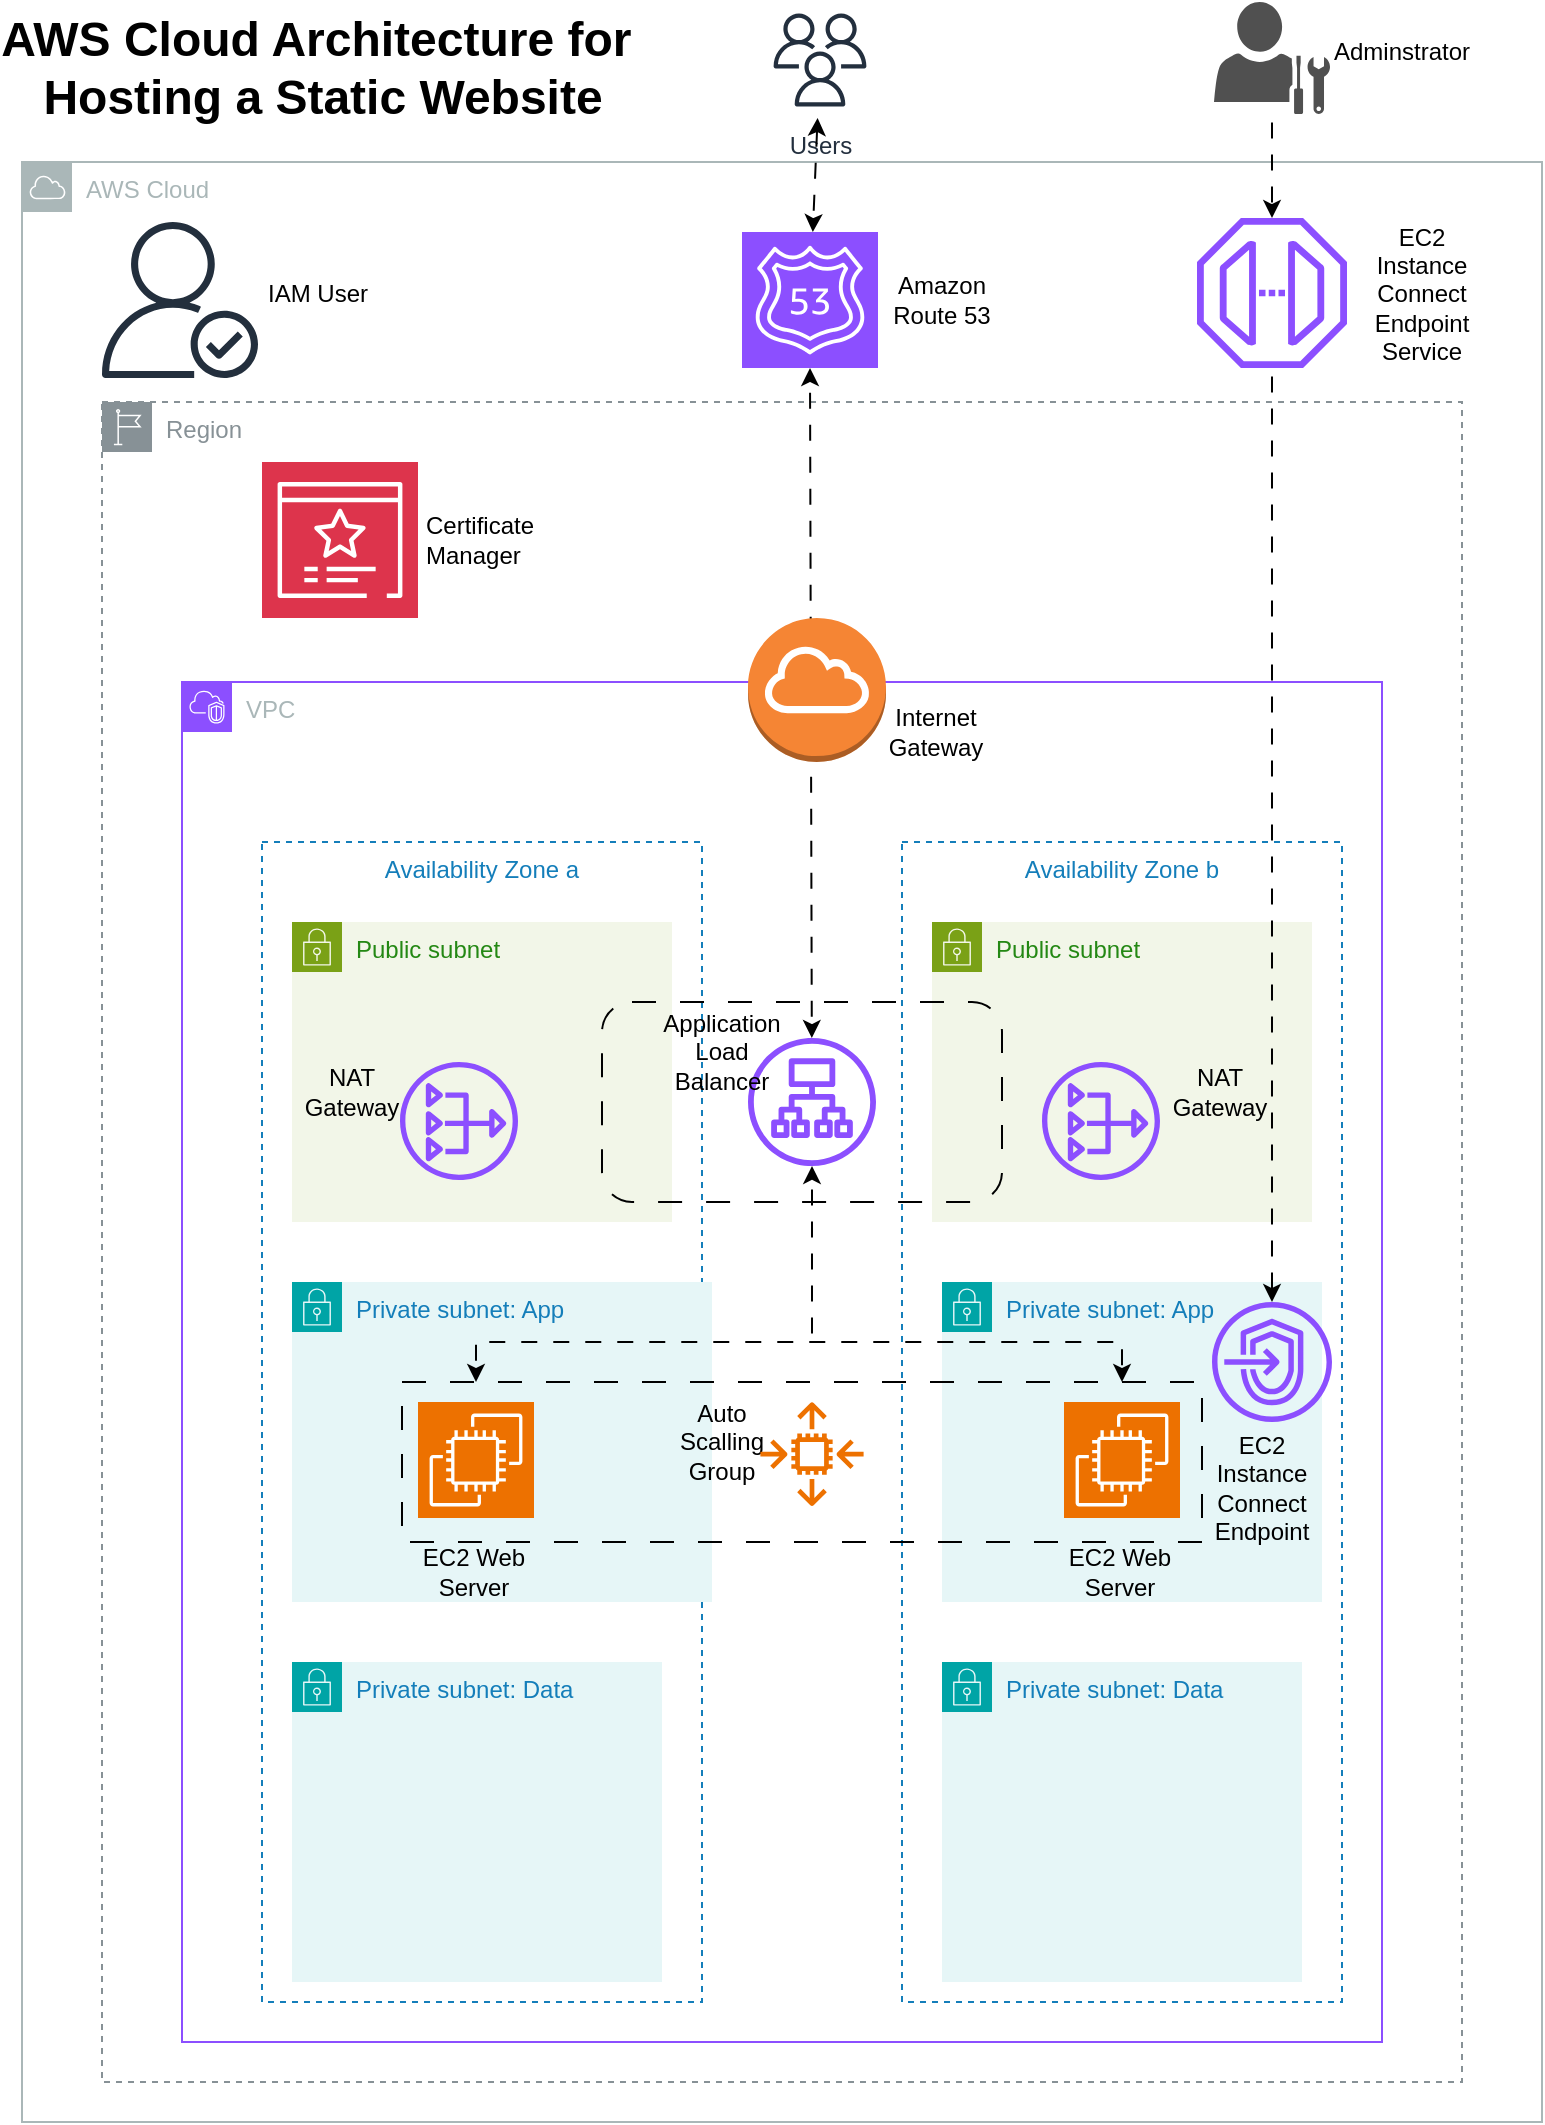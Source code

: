 <?xml version="1.0" encoding="UTF-8"?>
<!-- Do not edit this file with editors other than draw.io -->
<!DOCTYPE svg PUBLIC "-//W3C//DTD SVG 1.1//EN" "http://www.w3.org/Graphics/SVG/1.1/DTD/svg11.dtd">
<svg xmlns="http://www.w3.org/2000/svg" xmlns:xlink="http://www.w3.org/1999/xlink" version="1.1" width="772px" height="1061px" viewBox="-0.5 -0.5 772 1061" content="&lt;mxfile host=&quot;Electron&quot; agent=&quot;Mozilla/5.0 (Windows NT 10.0; Win64; x64) AppleWebKit/537.36 (KHTML, like Gecko) draw.io/24.7.17 Chrome/128.0.661.36 Electron/32.0.1 Safari/537.36&quot; version=&quot;24.7.17&quot; scale=&quot;1&quot; border=&quot;0&quot;&gt;&#10;  &lt;diagram name=&quot;Page-1&quot; id=&quot;fp3W5NicLR39LST-9-IM&quot;&gt;&#10;    &lt;mxGraphModel dx=&quot;1036&quot; dy=&quot;606&quot; grid=&quot;1&quot; gridSize=&quot;10&quot; guides=&quot;1&quot; tooltips=&quot;1&quot; connect=&quot;1&quot; arrows=&quot;1&quot; fold=&quot;1&quot; page=&quot;1&quot; pageScale=&quot;1&quot; pageWidth=&quot;850&quot; pageHeight=&quot;1100&quot; math=&quot;0&quot; shadow=&quot;0&quot;&gt;&#10;      &lt;root&gt;&#10;        &lt;mxCell id=&quot;0&quot; /&gt;&#10;        &lt;mxCell id=&quot;1&quot; parent=&quot;0&quot; /&gt;&#10;        &lt;mxCell id=&quot;9Z-UZ1BjxZZTnHpfsq9z-1&quot; value=&quot;AWS Cloud&quot; style=&quot;sketch=0;outlineConnect=0;gradientColor=none;html=1;whiteSpace=wrap;fontSize=12;fontStyle=0;shape=mxgraph.aws4.group;grIcon=mxgraph.aws4.group_aws_cloud;strokeColor=#AAB7B8;fillColor=none;verticalAlign=top;align=left;spacingLeft=30;fontColor=#AAB7B8;dashed=0;&quot; parent=&quot;1&quot; vertex=&quot;1&quot;&gt;&#10;          &lt;mxGeometry x=&quot;40&quot; y=&quot;80&quot; width=&quot;760&quot; height=&quot;980&quot; as=&quot;geometry&quot; /&gt;&#10;        &lt;/mxCell&gt;&#10;        &lt;mxCell id=&quot;9Z-UZ1BjxZZTnHpfsq9z-2&quot; value=&quot;Region&quot; style=&quot;sketch=0;outlineConnect=0;gradientColor=none;html=1;whiteSpace=wrap;fontSize=12;fontStyle=0;shape=mxgraph.aws4.group;grIcon=mxgraph.aws4.group_region;strokeColor=#879196;fillColor=none;verticalAlign=top;align=left;spacingLeft=30;fontColor=#879196;dashed=1;&quot; parent=&quot;1&quot; vertex=&quot;1&quot;&gt;&#10;          &lt;mxGeometry x=&quot;80&quot; y=&quot;200&quot; width=&quot;680&quot; height=&quot;840&quot; as=&quot;geometry&quot; /&gt;&#10;        &lt;/mxCell&gt;&#10;        &lt;mxCell id=&quot;9Z-UZ1BjxZZTnHpfsq9z-3&quot; value=&quot;VPC&quot; style=&quot;points=[[0,0],[0.25,0],[0.5,0],[0.75,0],[1,0],[1,0.25],[1,0.5],[1,0.75],[1,1],[0.75,1],[0.5,1],[0.25,1],[0,1],[0,0.75],[0,0.5],[0,0.25]];outlineConnect=0;gradientColor=none;html=1;whiteSpace=wrap;fontSize=12;fontStyle=0;container=1;pointerEvents=0;collapsible=0;recursiveResize=0;shape=mxgraph.aws4.group;grIcon=mxgraph.aws4.group_vpc2;strokeColor=#8C4FFF;fillColor=none;verticalAlign=top;align=left;spacingLeft=30;fontColor=#AAB7B8;dashed=0;&quot; parent=&quot;1&quot; vertex=&quot;1&quot;&gt;&#10;          &lt;mxGeometry x=&quot;120&quot; y=&quot;340&quot; width=&quot;600&quot; height=&quot;680&quot; as=&quot;geometry&quot; /&gt;&#10;        &lt;/mxCell&gt;&#10;        &lt;mxCell id=&quot;9Z-UZ1BjxZZTnHpfsq9z-4&quot; value=&quot;Availability Zone a&quot; style=&quot;fillColor=none;strokeColor=#147EBA;dashed=1;verticalAlign=top;fontStyle=0;fontColor=#147EBA;whiteSpace=wrap;html=1;&quot; parent=&quot;9Z-UZ1BjxZZTnHpfsq9z-3&quot; vertex=&quot;1&quot;&gt;&#10;          &lt;mxGeometry x=&quot;40&quot; y=&quot;80&quot; width=&quot;220&quot; height=&quot;580&quot; as=&quot;geometry&quot; /&gt;&#10;        &lt;/mxCell&gt;&#10;        &lt;mxCell id=&quot;9Z-UZ1BjxZZTnHpfsq9z-5&quot; value=&quot;Availability Zone b&quot; style=&quot;fillColor=none;strokeColor=#147EBA;dashed=1;verticalAlign=top;fontStyle=0;fontColor=#147EBA;whiteSpace=wrap;html=1;&quot; parent=&quot;9Z-UZ1BjxZZTnHpfsq9z-3&quot; vertex=&quot;1&quot;&gt;&#10;          &lt;mxGeometry x=&quot;360&quot; y=&quot;80&quot; width=&quot;220&quot; height=&quot;580&quot; as=&quot;geometry&quot; /&gt;&#10;        &lt;/mxCell&gt;&#10;        &lt;mxCell id=&quot;9Z-UZ1BjxZZTnHpfsq9z-6&quot; value=&quot;Public subnet&quot; style=&quot;points=[[0,0],[0.25,0],[0.5,0],[0.75,0],[1,0],[1,0.25],[1,0.5],[1,0.75],[1,1],[0.75,1],[0.5,1],[0.25,1],[0,1],[0,0.75],[0,0.5],[0,0.25]];outlineConnect=0;gradientColor=none;html=1;whiteSpace=wrap;fontSize=12;fontStyle=0;container=1;pointerEvents=0;collapsible=0;recursiveResize=0;shape=mxgraph.aws4.group;grIcon=mxgraph.aws4.group_security_group;grStroke=0;strokeColor=#7AA116;fillColor=#F2F6E8;verticalAlign=top;align=left;spacingLeft=30;fontColor=#248814;dashed=0;&quot; parent=&quot;9Z-UZ1BjxZZTnHpfsq9z-3&quot; vertex=&quot;1&quot;&gt;&#10;          &lt;mxGeometry x=&quot;55&quot; y=&quot;120&quot; width=&quot;190&quot; height=&quot;150&quot; as=&quot;geometry&quot; /&gt;&#10;        &lt;/mxCell&gt;&#10;        &lt;mxCell id=&quot;9Z-UZ1BjxZZTnHpfsq9z-19&quot; value=&quot;&quot; style=&quot;sketch=0;outlineConnect=0;fontColor=#232F3E;gradientColor=none;fillColor=#8C4FFF;strokeColor=none;dashed=0;verticalLabelPosition=bottom;verticalAlign=top;align=center;html=1;fontSize=12;fontStyle=0;aspect=fixed;pointerEvents=1;shape=mxgraph.aws4.nat_gateway;&quot; parent=&quot;9Z-UZ1BjxZZTnHpfsq9z-6&quot; vertex=&quot;1&quot;&gt;&#10;          &lt;mxGeometry x=&quot;54&quot; y=&quot;70&quot; width=&quot;59&quot; height=&quot;59&quot; as=&quot;geometry&quot; /&gt;&#10;        &lt;/mxCell&gt;&#10;        &lt;mxCell id=&quot;QqPY6dtxDpaPwnRfN7Jc-8&quot; value=&quot;NAT Gateway&quot; style=&quot;text;html=1;align=center;verticalAlign=middle;whiteSpace=wrap;rounded=0;&quot; vertex=&quot;1&quot; parent=&quot;9Z-UZ1BjxZZTnHpfsq9z-6&quot;&gt;&#10;          &lt;mxGeometry y=&quot;70&quot; width=&quot;60&quot; height=&quot;30&quot; as=&quot;geometry&quot; /&gt;&#10;        &lt;/mxCell&gt;&#10;        &lt;mxCell id=&quot;9Z-UZ1BjxZZTnHpfsq9z-7&quot; value=&quot;Public subnet&quot; style=&quot;points=[[0,0],[0.25,0],[0.5,0],[0.75,0],[1,0],[1,0.25],[1,0.5],[1,0.75],[1,1],[0.75,1],[0.5,1],[0.25,1],[0,1],[0,0.75],[0,0.5],[0,0.25]];outlineConnect=0;gradientColor=none;html=1;whiteSpace=wrap;fontSize=12;fontStyle=0;container=1;pointerEvents=0;collapsible=0;recursiveResize=0;shape=mxgraph.aws4.group;grIcon=mxgraph.aws4.group_security_group;grStroke=0;strokeColor=#7AA116;fillColor=#F2F6E8;verticalAlign=top;align=left;spacingLeft=30;fontColor=#248814;dashed=0;&quot; parent=&quot;9Z-UZ1BjxZZTnHpfsq9z-3&quot; vertex=&quot;1&quot;&gt;&#10;          &lt;mxGeometry x=&quot;375&quot; y=&quot;120&quot; width=&quot;190&quot; height=&quot;150&quot; as=&quot;geometry&quot; /&gt;&#10;        &lt;/mxCell&gt;&#10;        &lt;mxCell id=&quot;9Z-UZ1BjxZZTnHpfsq9z-30&quot; value=&quot;&quot; style=&quot;sketch=0;outlineConnect=0;fontColor=#232F3E;gradientColor=none;fillColor=#8C4FFF;strokeColor=none;dashed=0;verticalLabelPosition=bottom;verticalAlign=top;align=center;html=1;fontSize=12;fontStyle=0;aspect=fixed;pointerEvents=1;shape=mxgraph.aws4.nat_gateway;&quot; parent=&quot;9Z-UZ1BjxZZTnHpfsq9z-7&quot; vertex=&quot;1&quot;&gt;&#10;          &lt;mxGeometry x=&quot;55&quot; y=&quot;70&quot; width=&quot;59&quot; height=&quot;59&quot; as=&quot;geometry&quot; /&gt;&#10;        &lt;/mxCell&gt;&#10;        &lt;mxCell id=&quot;QqPY6dtxDpaPwnRfN7Jc-30&quot; value=&quot;NAT Gateway&quot; style=&quot;text;html=1;align=center;verticalAlign=middle;whiteSpace=wrap;rounded=0;&quot; vertex=&quot;1&quot; parent=&quot;9Z-UZ1BjxZZTnHpfsq9z-7&quot;&gt;&#10;          &lt;mxGeometry x=&quot;114&quot; y=&quot;70&quot; width=&quot;60&quot; height=&quot;30&quot; as=&quot;geometry&quot; /&gt;&#10;        &lt;/mxCell&gt;&#10;        &lt;mxCell id=&quot;9Z-UZ1BjxZZTnHpfsq9z-8&quot; value=&quot;Private subnet: App&quot; style=&quot;points=[[0,0],[0.25,0],[0.5,0],[0.75,0],[1,0],[1,0.25],[1,0.5],[1,0.75],[1,1],[0.75,1],[0.5,1],[0.25,1],[0,1],[0,0.75],[0,0.5],[0,0.25]];outlineConnect=0;gradientColor=none;html=1;whiteSpace=wrap;fontSize=12;fontStyle=0;container=1;pointerEvents=0;collapsible=0;recursiveResize=0;shape=mxgraph.aws4.group;grIcon=mxgraph.aws4.group_security_group;grStroke=0;strokeColor=#00A4A6;fillColor=#E6F6F7;verticalAlign=top;align=left;spacingLeft=30;fontColor=#147EBA;dashed=0;&quot; parent=&quot;9Z-UZ1BjxZZTnHpfsq9z-3&quot; vertex=&quot;1&quot;&gt;&#10;          &lt;mxGeometry x=&quot;55&quot; y=&quot;300&quot; width=&quot;210&quot; height=&quot;160&quot; as=&quot;geometry&quot; /&gt;&#10;        &lt;/mxCell&gt;&#10;        &lt;mxCell id=&quot;9Z-UZ1BjxZZTnHpfsq9z-33&quot; value=&quot;&quot; style=&quot;sketch=0;points=[[0,0,0],[0.25,0,0],[0.5,0,0],[0.75,0,0],[1,0,0],[0,1,0],[0.25,1,0],[0.5,1,0],[0.75,1,0],[1,1,0],[0,0.25,0],[0,0.5,0],[0,0.75,0],[1,0.25,0],[1,0.5,0],[1,0.75,0]];outlineConnect=0;fontColor=#232F3E;fillColor=#ED7100;strokeColor=#ffffff;dashed=0;verticalLabelPosition=bottom;verticalAlign=top;align=center;html=1;fontSize=12;fontStyle=0;aspect=fixed;shape=mxgraph.aws4.resourceIcon;resIcon=mxgraph.aws4.ec2;&quot; parent=&quot;9Z-UZ1BjxZZTnHpfsq9z-8&quot; vertex=&quot;1&quot;&gt;&#10;          &lt;mxGeometry x=&quot;63&quot; y=&quot;60&quot; width=&quot;58&quot; height=&quot;58&quot; as=&quot;geometry&quot; /&gt;&#10;        &lt;/mxCell&gt;&#10;        &lt;mxCell id=&quot;9Z-UZ1BjxZZTnHpfsq9z-10&quot; value=&quot;Private subnet: App&quot; style=&quot;points=[[0,0],[0.25,0],[0.5,0],[0.75,0],[1,0],[1,0.25],[1,0.5],[1,0.75],[1,1],[0.75,1],[0.5,1],[0.25,1],[0,1],[0,0.75],[0,0.5],[0,0.25]];outlineConnect=0;gradientColor=none;html=1;whiteSpace=wrap;fontSize=12;fontStyle=0;container=1;pointerEvents=0;collapsible=0;recursiveResize=0;shape=mxgraph.aws4.group;grIcon=mxgraph.aws4.group_security_group;grStroke=0;strokeColor=#00A4A6;fillColor=#E6F6F7;verticalAlign=top;align=left;spacingLeft=30;fontColor=#147EBA;dashed=0;&quot; parent=&quot;9Z-UZ1BjxZZTnHpfsq9z-3&quot; vertex=&quot;1&quot;&gt;&#10;          &lt;mxGeometry x=&quot;380&quot; y=&quot;300&quot; width=&quot;190&quot; height=&quot;160&quot; as=&quot;geometry&quot; /&gt;&#10;        &lt;/mxCell&gt;&#10;        &lt;mxCell id=&quot;9Z-UZ1BjxZZTnHpfsq9z-34&quot; value=&quot;&quot; style=&quot;sketch=0;points=[[0,0,0],[0.25,0,0],[0.5,0,0],[0.75,0,0],[1,0,0],[0,1,0],[0.25,1,0],[0.5,1,0],[0.75,1,0],[1,1,0],[0,0.25,0],[0,0.5,0],[0,0.75,0],[1,0.25,0],[1,0.5,0],[1,0.75,0]];outlineConnect=0;fontColor=#232F3E;fillColor=#ED7100;strokeColor=#ffffff;dashed=0;verticalLabelPosition=bottom;verticalAlign=top;align=center;html=1;fontSize=12;fontStyle=0;aspect=fixed;shape=mxgraph.aws4.resourceIcon;resIcon=mxgraph.aws4.ec2;&quot; parent=&quot;9Z-UZ1BjxZZTnHpfsq9z-10&quot; vertex=&quot;1&quot;&gt;&#10;          &lt;mxGeometry x=&quot;61&quot; y=&quot;60&quot; width=&quot;58&quot; height=&quot;58&quot; as=&quot;geometry&quot; /&gt;&#10;        &lt;/mxCell&gt;&#10;        &lt;mxCell id=&quot;9Z-UZ1BjxZZTnHpfsq9z-44&quot; value=&quot;&quot; style=&quot;rounded=0;whiteSpace=wrap;html=1;fillColor=none;dashed=1;dashPattern=12 12;&quot; parent=&quot;9Z-UZ1BjxZZTnHpfsq9z-10&quot; vertex=&quot;1&quot;&gt;&#10;          &lt;mxGeometry x=&quot;-270&quot; y=&quot;50&quot; width=&quot;400&quot; height=&quot;80&quot; as=&quot;geometry&quot; /&gt;&#10;        &lt;/mxCell&gt;&#10;        &lt;mxCell id=&quot;QqPY6dtxDpaPwnRfN7Jc-35&quot; value=&quot;EC2 Web Server&quot; style=&quot;text;html=1;align=center;verticalAlign=middle;whiteSpace=wrap;rounded=0;&quot; vertex=&quot;1&quot; parent=&quot;9Z-UZ1BjxZZTnHpfsq9z-10&quot;&gt;&#10;          &lt;mxGeometry x=&quot;-264&quot; y=&quot;130&quot; width=&quot;60&quot; height=&quot;30&quot; as=&quot;geometry&quot; /&gt;&#10;        &lt;/mxCell&gt;&#10;        &lt;mxCell id=&quot;QqPY6dtxDpaPwnRfN7Jc-37&quot; value=&quot;EC2 Web Server&quot; style=&quot;text;html=1;align=center;verticalAlign=middle;whiteSpace=wrap;rounded=0;&quot; vertex=&quot;1&quot; parent=&quot;9Z-UZ1BjxZZTnHpfsq9z-10&quot;&gt;&#10;          &lt;mxGeometry x=&quot;59&quot; y=&quot;130&quot; width=&quot;60&quot; height=&quot;30&quot; as=&quot;geometry&quot; /&gt;&#10;        &lt;/mxCell&gt;&#10;        &lt;mxCell id=&quot;QqPY6dtxDpaPwnRfN7Jc-33&quot; value=&quot;Auto Scalling Group&quot; style=&quot;text;html=1;align=center;verticalAlign=middle;whiteSpace=wrap;rounded=0;&quot; vertex=&quot;1&quot; parent=&quot;9Z-UZ1BjxZZTnHpfsq9z-10&quot;&gt;&#10;          &lt;mxGeometry x=&quot;-140&quot; y=&quot;65&quot; width=&quot;60&quot; height=&quot;30&quot; as=&quot;geometry&quot; /&gt;&#10;        &lt;/mxCell&gt;&#10;        &lt;mxCell id=&quot;QqPY6dtxDpaPwnRfN7Jc-38&quot; value=&quot;EC2 Instance Connect Endpoint&quot; style=&quot;text;html=1;align=center;verticalAlign=middle;whiteSpace=wrap;rounded=0;&quot; vertex=&quot;1&quot; parent=&quot;9Z-UZ1BjxZZTnHpfsq9z-10&quot;&gt;&#10;          &lt;mxGeometry x=&quot;130&quot; y=&quot;88&quot; width=&quot;60&quot; height=&quot;30&quot; as=&quot;geometry&quot; /&gt;&#10;        &lt;/mxCell&gt;&#10;        &lt;mxCell id=&quot;9Z-UZ1BjxZZTnHpfsq9z-11&quot; value=&quot;Private subnet: Data&quot; style=&quot;points=[[0,0],[0.25,0],[0.5,0],[0.75,0],[1,0],[1,0.25],[1,0.5],[1,0.75],[1,1],[0.75,1],[0.5,1],[0.25,1],[0,1],[0,0.75],[0,0.5],[0,0.25]];outlineConnect=0;gradientColor=none;html=1;whiteSpace=wrap;fontSize=12;fontStyle=0;container=1;pointerEvents=0;collapsible=0;recursiveResize=0;shape=mxgraph.aws4.group;grIcon=mxgraph.aws4.group_security_group;grStroke=0;strokeColor=#00A4A6;fillColor=#E6F6F7;verticalAlign=top;align=left;spacingLeft=30;fontColor=#147EBA;dashed=0;&quot; parent=&quot;9Z-UZ1BjxZZTnHpfsq9z-3&quot; vertex=&quot;1&quot;&gt;&#10;          &lt;mxGeometry x=&quot;55&quot; y=&quot;490&quot; width=&quot;185&quot; height=&quot;160&quot; as=&quot;geometry&quot; /&gt;&#10;        &lt;/mxCell&gt;&#10;        &lt;mxCell id=&quot;9Z-UZ1BjxZZTnHpfsq9z-12&quot; value=&quot;Private subnet: Data&quot; style=&quot;points=[[0,0],[0.25,0],[0.5,0],[0.75,0],[1,0],[1,0.25],[1,0.5],[1,0.75],[1,1],[0.75,1],[0.5,1],[0.25,1],[0,1],[0,0.75],[0,0.5],[0,0.25]];outlineConnect=0;gradientColor=none;html=1;whiteSpace=wrap;fontSize=12;fontStyle=0;container=1;pointerEvents=0;collapsible=0;recursiveResize=0;shape=mxgraph.aws4.group;grIcon=mxgraph.aws4.group_security_group;grStroke=0;strokeColor=#00A4A6;fillColor=#E6F6F7;verticalAlign=top;align=left;spacingLeft=30;fontColor=#147EBA;dashed=0;&quot; parent=&quot;9Z-UZ1BjxZZTnHpfsq9z-3&quot; vertex=&quot;1&quot;&gt;&#10;          &lt;mxGeometry x=&quot;380&quot; y=&quot;490&quot; width=&quot;180&quot; height=&quot;160&quot; as=&quot;geometry&quot; /&gt;&#10;        &lt;/mxCell&gt;&#10;        &lt;mxCell id=&quot;9Z-UZ1BjxZZTnHpfsq9z-31&quot; value=&quot;&quot; style=&quot;sketch=0;outlineConnect=0;fontColor=#232F3E;gradientColor=none;fillColor=#8C4FFF;strokeColor=none;dashed=0;verticalLabelPosition=bottom;verticalAlign=top;align=center;html=1;fontSize=12;fontStyle=0;aspect=fixed;pointerEvents=1;shape=mxgraph.aws4.application_load_balancer;&quot; parent=&quot;9Z-UZ1BjxZZTnHpfsq9z-3&quot; vertex=&quot;1&quot;&gt;&#10;          &lt;mxGeometry x=&quot;283&quot; y=&quot;178&quot; width=&quot;64&quot; height=&quot;64&quot; as=&quot;geometry&quot; /&gt;&#10;        &lt;/mxCell&gt;&#10;        &lt;mxCell id=&quot;9Z-UZ1BjxZZTnHpfsq9z-32&quot; value=&quot;&quot; style=&quot;sketch=0;outlineConnect=0;fontColor=#232F3E;gradientColor=none;fillColor=#ED7100;strokeColor=none;dashed=0;verticalLabelPosition=bottom;verticalAlign=top;align=center;html=1;fontSize=12;fontStyle=0;aspect=fixed;pointerEvents=1;shape=mxgraph.aws4.auto_scaling2;&quot; parent=&quot;9Z-UZ1BjxZZTnHpfsq9z-3&quot; vertex=&quot;1&quot;&gt;&#10;          &lt;mxGeometry x=&quot;289&quot; y=&quot;360&quot; width=&quot;52&quot; height=&quot;52&quot; as=&quot;geometry&quot; /&gt;&#10;        &lt;/mxCell&gt;&#10;        &lt;mxCell id=&quot;9Z-UZ1BjxZZTnHpfsq9z-42&quot; value=&quot;&quot; style=&quot;endArrow=classic;startArrow=classic;html=1;rounded=0;flowAnimation=1;&quot; parent=&quot;9Z-UZ1BjxZZTnHpfsq9z-3&quot; edge=&quot;1&quot;&gt;&#10;          &lt;mxGeometry width=&quot;50&quot; height=&quot;50&quot; relative=&quot;1&quot; as=&quot;geometry&quot;&gt;&#10;            &lt;mxPoint x=&quot;147&quot; y=&quot;350&quot; as=&quot;sourcePoint&quot; /&gt;&#10;            &lt;mxPoint x=&quot;470&quot; y=&quot;350&quot; as=&quot;targetPoint&quot; /&gt;&#10;            &lt;Array as=&quot;points&quot;&gt;&#10;              &lt;mxPoint x=&quot;147&quot; y=&quot;330&quot; /&gt;&#10;              &lt;mxPoint x=&quot;470&quot; y=&quot;330&quot; /&gt;&#10;            &lt;/Array&gt;&#10;          &lt;/mxGeometry&gt;&#10;        &lt;/mxCell&gt;&#10;        &lt;mxCell id=&quot;9Z-UZ1BjxZZTnHpfsq9z-43&quot; value=&quot;&quot; style=&quot;endArrow=classic;html=1;rounded=0;flowAnimation=1;&quot; parent=&quot;9Z-UZ1BjxZZTnHpfsq9z-3&quot; target=&quot;9Z-UZ1BjxZZTnHpfsq9z-31&quot; edge=&quot;1&quot;&gt;&#10;          &lt;mxGeometry width=&quot;50&quot; height=&quot;50&quot; relative=&quot;1&quot; as=&quot;geometry&quot;&gt;&#10;            &lt;mxPoint x=&quot;315&quot; y=&quot;330&quot; as=&quot;sourcePoint&quot; /&gt;&#10;            &lt;mxPoint x=&quot;350&quot; y=&quot;260&quot; as=&quot;targetPoint&quot; /&gt;&#10;          &lt;/mxGeometry&gt;&#10;        &lt;/mxCell&gt;&#10;        &lt;mxCell id=&quot;9Z-UZ1BjxZZTnHpfsq9z-46&quot; value=&quot;&quot; style=&quot;rounded=1;whiteSpace=wrap;html=1;fillColor=none;dashed=1;dashPattern=12 12;&quot; parent=&quot;9Z-UZ1BjxZZTnHpfsq9z-3&quot; vertex=&quot;1&quot;&gt;&#10;          &lt;mxGeometry x=&quot;210&quot; y=&quot;160&quot; width=&quot;200&quot; height=&quot;100&quot; as=&quot;geometry&quot; /&gt;&#10;        &lt;/mxCell&gt;&#10;        &lt;mxCell id=&quot;9Z-UZ1BjxZZTnHpfsq9z-49&quot; value=&quot;&quot; style=&quot;sketch=0;outlineConnect=0;fontColor=#232F3E;gradientColor=none;fillColor=#8C4FFF;strokeColor=none;dashed=0;verticalLabelPosition=bottom;verticalAlign=top;align=center;html=1;fontSize=12;fontStyle=0;aspect=fixed;pointerEvents=1;shape=mxgraph.aws4.endpoints;&quot; parent=&quot;9Z-UZ1BjxZZTnHpfsq9z-3&quot; vertex=&quot;1&quot;&gt;&#10;          &lt;mxGeometry x=&quot;515&quot; y=&quot;310&quot; width=&quot;60&quot; height=&quot;60&quot; as=&quot;geometry&quot; /&gt;&#10;        &lt;/mxCell&gt;&#10;        &lt;mxCell id=&quot;QqPY6dtxDpaPwnRfN7Jc-32&quot; value=&quot;Application Load Balancer&quot; style=&quot;text;html=1;align=center;verticalAlign=middle;whiteSpace=wrap;rounded=0;&quot; vertex=&quot;1&quot; parent=&quot;9Z-UZ1BjxZZTnHpfsq9z-3&quot;&gt;&#10;          &lt;mxGeometry x=&quot;240&quot; y=&quot;170&quot; width=&quot;60&quot; height=&quot;30&quot; as=&quot;geometry&quot; /&gt;&#10;        &lt;/mxCell&gt;&#10;        &lt;mxCell id=&quot;9Z-UZ1BjxZZTnHpfsq9z-13&quot; value=&quot;&quot; style=&quot;sketch=0;points=[[0,0,0],[0.25,0,0],[0.5,0,0],[0.75,0,0],[1,0,0],[0,1,0],[0.25,1,0],[0.5,1,0],[0.75,1,0],[1,1,0],[0,0.25,0],[0,0.5,0],[0,0.75,0],[1,0.25,0],[1,0.5,0],[1,0.75,0]];outlineConnect=0;fontColor=#232F3E;fillColor=#DD344C;strokeColor=#ffffff;dashed=0;verticalLabelPosition=bottom;verticalAlign=top;align=center;html=1;fontSize=12;fontStyle=0;aspect=fixed;shape=mxgraph.aws4.resourceIcon;resIcon=mxgraph.aws4.certificate_manager_3;&quot; parent=&quot;1&quot; vertex=&quot;1&quot;&gt;&#10;          &lt;mxGeometry x=&quot;160&quot; y=&quot;230&quot; width=&quot;78&quot; height=&quot;78&quot; as=&quot;geometry&quot; /&gt;&#10;        &lt;/mxCell&gt;&#10;        &lt;mxCell id=&quot;9Z-UZ1BjxZZTnHpfsq9z-14&quot; value=&quot;&quot; style=&quot;sketch=0;points=[[0,0,0],[0.25,0,0],[0.5,0,0],[0.75,0,0],[1,0,0],[0,1,0],[0.25,1,0],[0.5,1,0],[0.75,1,0],[1,1,0],[0,0.25,0],[0,0.5,0],[0,0.75,0],[1,0.25,0],[1,0.5,0],[1,0.75,0]];outlineConnect=0;fontColor=#232F3E;fillColor=#8C4FFF;strokeColor=#ffffff;dashed=0;verticalLabelPosition=bottom;verticalAlign=top;align=center;html=1;fontSize=12;fontStyle=0;aspect=fixed;shape=mxgraph.aws4.resourceIcon;resIcon=mxgraph.aws4.route_53;&quot; parent=&quot;1&quot; vertex=&quot;1&quot;&gt;&#10;          &lt;mxGeometry x=&quot;400&quot; y=&quot;115&quot; width=&quot;68&quot; height=&quot;68&quot; as=&quot;geometry&quot; /&gt;&#10;        &lt;/mxCell&gt;&#10;        &lt;mxCell id=&quot;9Z-UZ1BjxZZTnHpfsq9z-15&quot; value=&quot;&quot; style=&quot;sketch=0;outlineConnect=0;fontColor=#232F3E;gradientColor=none;fillColor=#8C4FFF;strokeColor=none;dashed=0;verticalLabelPosition=bottom;verticalAlign=top;align=center;html=1;fontSize=12;fontStyle=0;aspect=fixed;pointerEvents=1;shape=mxgraph.aws4.endpoint;&quot; parent=&quot;1&quot; vertex=&quot;1&quot;&gt;&#10;          &lt;mxGeometry x=&quot;627.5&quot; y=&quot;108&quot; width=&quot;75&quot; height=&quot;75&quot; as=&quot;geometry&quot; /&gt;&#10;        &lt;/mxCell&gt;&#10;        &lt;mxCell id=&quot;9Z-UZ1BjxZZTnHpfsq9z-16&quot; value=&quot;&quot; style=&quot;sketch=0;outlineConnect=0;fontColor=#232F3E;gradientColor=none;fillColor=#232F3D;strokeColor=none;dashed=0;verticalLabelPosition=bottom;verticalAlign=top;align=center;html=1;fontSize=12;fontStyle=0;aspect=fixed;pointerEvents=1;shape=mxgraph.aws4.authenticated_user;&quot; parent=&quot;1&quot; vertex=&quot;1&quot;&gt;&#10;          &lt;mxGeometry x=&quot;80&quot; y=&quot;110&quot; width=&quot;78&quot; height=&quot;78&quot; as=&quot;geometry&quot; /&gt;&#10;        &lt;/mxCell&gt;&#10;        &lt;mxCell id=&quot;9Z-UZ1BjxZZTnHpfsq9z-17&quot; value=&quot;Users&quot; style=&quot;sketch=0;outlineConnect=0;fontColor=#232F3E;gradientColor=none;strokeColor=#232F3E;fillColor=#ffffff;dashed=0;verticalLabelPosition=bottom;verticalAlign=top;align=center;html=1;fontSize=12;fontStyle=0;aspect=fixed;shape=mxgraph.aws4.resourceIcon;resIcon=mxgraph.aws4.users;&quot; parent=&quot;1&quot; vertex=&quot;1&quot;&gt;&#10;          &lt;mxGeometry x=&quot;410&quot; width=&quot;58&quot; height=&quot;58&quot; as=&quot;geometry&quot; /&gt;&#10;        &lt;/mxCell&gt;&#10;        &lt;mxCell id=&quot;9Z-UZ1BjxZZTnHpfsq9z-18&quot; value=&quot;&quot; style=&quot;sketch=0;pointerEvents=1;shadow=0;dashed=0;html=1;strokeColor=none;fillColor=#505050;labelPosition=center;verticalLabelPosition=bottom;verticalAlign=top;outlineConnect=0;align=center;shape=mxgraph.office.users.administrator;&quot; parent=&quot;1&quot; vertex=&quot;1&quot;&gt;&#10;          &lt;mxGeometry x=&quot;636&quot; width=&quot;58&quot; height=&quot;56&quot; as=&quot;geometry&quot; /&gt;&#10;        &lt;/mxCell&gt;&#10;        &lt;mxCell id=&quot;9Z-UZ1BjxZZTnHpfsq9z-38&quot; value=&quot;&quot; style=&quot;endArrow=classic;startArrow=classic;html=1;rounded=0;entryX=0.5;entryY=1;entryDx=0;entryDy=0;entryPerimeter=0;flowAnimation=1;&quot; parent=&quot;1&quot; source=&quot;9Z-UZ1BjxZZTnHpfsq9z-31&quot; target=&quot;9Z-UZ1BjxZZTnHpfsq9z-14&quot; edge=&quot;1&quot;&gt;&#10;          &lt;mxGeometry width=&quot;50&quot; height=&quot;50&quot; relative=&quot;1&quot; as=&quot;geometry&quot;&gt;&#10;            &lt;mxPoint x=&quot;414&quot; y=&quot;294&quot; as=&quot;sourcePoint&quot; /&gt;&#10;            &lt;mxPoint x=&quot;464&quot; y=&quot;244&quot; as=&quot;targetPoint&quot; /&gt;&#10;          &lt;/mxGeometry&gt;&#10;        &lt;/mxCell&gt;&#10;        &lt;mxCell id=&quot;9Z-UZ1BjxZZTnHpfsq9z-39&quot; value=&quot;&quot; style=&quot;endArrow=classic;startArrow=classic;html=1;rounded=0;flowAnimation=1;&quot; parent=&quot;1&quot; source=&quot;9Z-UZ1BjxZZTnHpfsq9z-14&quot; target=&quot;9Z-UZ1BjxZZTnHpfsq9z-17&quot; edge=&quot;1&quot;&gt;&#10;          &lt;mxGeometry width=&quot;50&quot; height=&quot;50&quot; relative=&quot;1&quot; as=&quot;geometry&quot;&gt;&#10;            &lt;mxPoint x=&quot;530&quot; y=&quot;200&quot; as=&quot;sourcePoint&quot; /&gt;&#10;            &lt;mxPoint x=&quot;580&quot; y=&quot;150&quot; as=&quot;targetPoint&quot; /&gt;&#10;          &lt;/mxGeometry&gt;&#10;        &lt;/mxCell&gt;&#10;        &lt;mxCell id=&quot;9Z-UZ1BjxZZTnHpfsq9z-50&quot; value=&quot;&quot; style=&quot;endArrow=classic;html=1;rounded=0;flowAnimation=1;&quot; parent=&quot;1&quot; source=&quot;9Z-UZ1BjxZZTnHpfsq9z-18&quot; target=&quot;9Z-UZ1BjxZZTnHpfsq9z-15&quot; edge=&quot;1&quot;&gt;&#10;          &lt;mxGeometry width=&quot;50&quot; height=&quot;50&quot; relative=&quot;1&quot; as=&quot;geometry&quot;&gt;&#10;            &lt;mxPoint x=&quot;530&quot; y=&quot;270&quot; as=&quot;sourcePoint&quot; /&gt;&#10;            &lt;mxPoint x=&quot;580&quot; y=&quot;220&quot; as=&quot;targetPoint&quot; /&gt;&#10;          &lt;/mxGeometry&gt;&#10;        &lt;/mxCell&gt;&#10;        &lt;mxCell id=&quot;9Z-UZ1BjxZZTnHpfsq9z-51&quot; value=&quot;&quot; style=&quot;endArrow=classic;html=1;rounded=0;flowAnimation=1;&quot; parent=&quot;1&quot; source=&quot;9Z-UZ1BjxZZTnHpfsq9z-15&quot; target=&quot;9Z-UZ1BjxZZTnHpfsq9z-49&quot; edge=&quot;1&quot;&gt;&#10;          &lt;mxGeometry width=&quot;50&quot; height=&quot;50&quot; relative=&quot;1&quot; as=&quot;geometry&quot;&gt;&#10;            &lt;mxPoint x=&quot;580&quot; y=&quot;290&quot; as=&quot;sourcePoint&quot; /&gt;&#10;            &lt;mxPoint x=&quot;630&quot; y=&quot;240&quot; as=&quot;targetPoint&quot; /&gt;&#10;          &lt;/mxGeometry&gt;&#10;        &lt;/mxCell&gt;&#10;        &lt;mxCell id=&quot;QqPY6dtxDpaPwnRfN7Jc-2&quot; value=&quot;Amazon Route 53&quot; style=&quot;text;html=1;align=center;verticalAlign=middle;whiteSpace=wrap;rounded=0;&quot; vertex=&quot;1&quot; parent=&quot;1&quot;&gt;&#10;          &lt;mxGeometry x=&quot;470&quot; y=&quot;134&quot; width=&quot;60&quot; height=&quot;30&quot; as=&quot;geometry&quot; /&gt;&#10;        &lt;/mxCell&gt;&#10;        &lt;mxCell id=&quot;QqPY6dtxDpaPwnRfN7Jc-5&quot; value=&quot;Certificate Manager&quot; style=&quot;text;html=1;align=left;verticalAlign=middle;whiteSpace=wrap;rounded=0;&quot; vertex=&quot;1&quot; parent=&quot;1&quot;&gt;&#10;          &lt;mxGeometry x=&quot;240&quot; y=&quot;254&quot; width=&quot;60&quot; height=&quot;30&quot; as=&quot;geometry&quot; /&gt;&#10;        &lt;/mxCell&gt;&#10;        &lt;mxCell id=&quot;QqPY6dtxDpaPwnRfN7Jc-6&quot; value=&quot;Adminstrator&quot; style=&quot;text;html=1;align=center;verticalAlign=middle;whiteSpace=wrap;rounded=0;&quot; vertex=&quot;1&quot; parent=&quot;1&quot;&gt;&#10;          &lt;mxGeometry x=&quot;700&quot; y=&quot;10&quot; width=&quot;60&quot; height=&quot;30&quot; as=&quot;geometry&quot; /&gt;&#10;        &lt;/mxCell&gt;&#10;        &lt;mxCell id=&quot;QqPY6dtxDpaPwnRfN7Jc-7&quot; value=&quot;IAM User&quot; style=&quot;text;html=1;align=center;verticalAlign=middle;whiteSpace=wrap;rounded=0;&quot; vertex=&quot;1&quot; parent=&quot;1&quot;&gt;&#10;          &lt;mxGeometry x=&quot;158&quot; y=&quot;131&quot; width=&quot;60&quot; height=&quot;30&quot; as=&quot;geometry&quot; /&gt;&#10;        &lt;/mxCell&gt;&#10;        &lt;mxCell id=&quot;QqPY6dtxDpaPwnRfN7Jc-39&quot; value=&quot;&quot; style=&quot;outlineConnect=0;dashed=0;verticalLabelPosition=bottom;verticalAlign=top;align=center;html=1;shape=mxgraph.aws3.internet_gateway;fillColor=#F58534;gradientColor=none;&quot; vertex=&quot;1&quot; parent=&quot;1&quot;&gt;&#10;          &lt;mxGeometry x=&quot;403&quot; y=&quot;308&quot; width=&quot;69&quot; height=&quot;72&quot; as=&quot;geometry&quot; /&gt;&#10;        &lt;/mxCell&gt;&#10;        &lt;mxCell id=&quot;QqPY6dtxDpaPwnRfN7Jc-40&quot; value=&quot;Internet Gateway&quot; style=&quot;text;html=1;align=center;verticalAlign=middle;whiteSpace=wrap;rounded=0;&quot; vertex=&quot;1&quot; parent=&quot;1&quot;&gt;&#10;          &lt;mxGeometry x=&quot;467&quot; y=&quot;350&quot; width=&quot;60&quot; height=&quot;30&quot; as=&quot;geometry&quot; /&gt;&#10;        &lt;/mxCell&gt;&#10;        &lt;mxCell id=&quot;QqPY6dtxDpaPwnRfN7Jc-41&quot; value=&quot;EC2 Instance Connect Endpoint Service&quot; style=&quot;text;html=1;align=center;verticalAlign=middle;whiteSpace=wrap;rounded=0;&quot; vertex=&quot;1&quot; parent=&quot;1&quot;&gt;&#10;          &lt;mxGeometry x=&quot;710&quot; y=&quot;130.5&quot; width=&quot;60&quot; height=&quot;30&quot; as=&quot;geometry&quot; /&gt;&#10;        &lt;/mxCell&gt;&#10;        &lt;mxCell id=&quot;QqPY6dtxDpaPwnRfN7Jc-44&quot; value=&quot;AWS Cloud Architecture for&amp;amp;nbsp;&amp;lt;div&amp;gt;Hosting a Static Website&amp;lt;/div&amp;gt;&quot; style=&quot;text;strokeColor=none;fillColor=none;html=1;fontSize=24;fontStyle=1;verticalAlign=middle;align=center;&quot; vertex=&quot;1&quot; parent=&quot;1&quot;&gt;&#10;          &lt;mxGeometry x=&quot;140&quot; width=&quot;100&quot; height=&quot;65&quot; as=&quot;geometry&quot; /&gt;&#10;        &lt;/mxCell&gt;&#10;      &lt;/root&gt;&#10;    &lt;/mxGraphModel&gt;&#10;  &lt;/diagram&gt;&#10;&lt;/mxfile&gt;&#10;" style="background-color: rgb(255, 255, 255);"><defs><style>@keyframes ge-flow-animation-Hf80Xb7HD3-n-4xO9VLn {&#xa;  to {&#xa;    stroke-dashoffset: 0;&#xa;  }&#xa;}</style><style type="text/css">@import url(https://fonts.googleapis.com/css2?family=Architects+Daughter:wght@400;500);&#xa;</style></defs><rect fill="#ffffff" width="100%" height="100%" x="0" y="0"/><g><g data-cell-id="0"><g data-cell-id="1"><g data-cell-id="9Z-UZ1BjxZZTnHpfsq9z-1"><g><path d="M 11 80 L 771 80 L 771 1060 L 11 1060 Z" fill="none" stroke="#aab7b8" stroke-miterlimit="10" pointer-events="all"/><path d="M 21.73 86.89 C 19.19 86.86 17.05 89.34 17.28 91.84 C 15.63 92.3 14.58 94.09 14.93 95.76 C 15.17 97.45 16.84 98.8 18.55 98.58 C 22.3 98.56 26.05 98.61 29.79 98.55 C 31.71 98.38 33.05 96.29 32.58 94.45 C 32.34 93.13 31.21 91.98 29.87 91.81 C 29.86 90.3 28.26 88.82 26.79 89.6 C 25.97 90.39 25.82 88.44 25.02 88.13 C 24.14 87.28 22.95 86.82 21.73 86.89 Z M 21.75 87.63 C 23.68 87.51 25.32 89.05 25.91 90.79 C 26.31 91.19 26.67 90.52 26.97 90.34 C 28.25 89.57 29.21 91.17 29.23 92.29 C 29.58 92.77 30.39 92.38 30.77 92.91 C 32.21 93.93 32.3 96.3 30.88 97.37 C 29.9 98.09 28.63 97.75 27.5 97.83 C 24.28 97.82 21.06 97.84 17.84 97.82 C 16.2 97.58 15.19 95.69 15.79 94.17 C 16.07 93.16 17.05 92.67 17.94 92.36 C 18.19 91.62 17.85 90.71 18.33 89.99 C 18.92 88.65 20.25 87.61 21.75 87.63 Z M 11 105 C 11 96.67 11 88.33 11 80 C 19.33 80 27.67 80 36 80 C 36 88.33 36 96.67 36 105 C 27.67 105 19.33 105 11 105 Z" fill="#aab7b8" stroke="none" pointer-events="all"/></g><g><g transform="translate(-0.5 -0.5)"><switch><foreignObject pointer-events="none" width="100%" height="100%" requiredFeatures="http://www.w3.org/TR/SVG11/feature#Extensibility" style="overflow: visible; text-align: left;"><div xmlns="http://www.w3.org/1999/xhtml" style="display: flex; align-items: unsafe flex-start; justify-content: unsafe flex-start; width: 728px; height: 1px; padding-top: 87px; margin-left: 43px;"><div data-drawio-colors="color: #AAB7B8; " style="box-sizing: border-box; font-size: 0px; text-align: left;"><div style="display: inline-block; font-size: 12px; font-family: Helvetica; color: rgb(170, 183, 184); line-height: 1.2; pointer-events: all; white-space: normal; overflow-wrap: normal;">AWS Cloud</div></div></div></foreignObject><text x="43" y="99" fill="#AAB7B8" font-family="&quot;Helvetica&quot;" font-size="12px">AWS Cloud</text></switch></g></g></g><g data-cell-id="9Z-UZ1BjxZZTnHpfsq9z-2"><g><path d="M 51 200 L 731 200 L 731 1040 L 51 1040 Z" fill="none" stroke="#879196" stroke-miterlimit="10" stroke-dasharray="3 3" pointer-events="all"/><path d="M 59.06 203.47 C 58.47 203.47 58 203.95 58 204.53 C 58 204.99 58.3 205.39 58.71 205.53 L 58.71 220.82 L 56.95 220.82 L 56.95 221.57 L 61.16 221.57 L 61.16 220.82 L 59.46 220.82 L 59.46 212.75 L 70.84 212.75 L 68.19 209.59 L 70.83 206.36 L 59.46 206.36 L 59.46 205.51 C 59.85 205.35 60.12 204.97 60.12 204.53 C 60.12 203.95 59.64 203.47 59.06 203.47 Z M 59.06 204.22 C 59.23 204.22 59.37 204.35 59.37 204.53 C 59.37 204.71 59.23 204.84 59.06 204.84 C 58.88 204.84 58.75 204.71 58.75 204.53 C 58.75 204.35 58.88 204.22 59.06 204.22 Z M 59.46 207.11 L 69.25 207.11 L 67.22 209.6 L 69.23 212 L 59.46 212 Z M 51 225 L 51 200 L 76 200 L 76 225 Z" fill="#879196" stroke="none" pointer-events="all"/></g><g><g transform="translate(-0.5 -0.5)"><switch><foreignObject pointer-events="none" width="100%" height="100%" requiredFeatures="http://www.w3.org/TR/SVG11/feature#Extensibility" style="overflow: visible; text-align: left;"><div xmlns="http://www.w3.org/1999/xhtml" style="display: flex; align-items: unsafe flex-start; justify-content: unsafe flex-start; width: 648px; height: 1px; padding-top: 207px; margin-left: 83px;"><div data-drawio-colors="color: #879196; " style="box-sizing: border-box; font-size: 0px; text-align: left;"><div style="display: inline-block; font-size: 12px; font-family: Helvetica; color: rgb(135, 145, 150); line-height: 1.2; pointer-events: all; white-space: normal; overflow-wrap: normal;">Region</div></div></div></foreignObject><text x="83" y="219" fill="#879196" font-family="&quot;Helvetica&quot;" font-size="12px">Region</text></switch></g></g></g><g data-cell-id="9Z-UZ1BjxZZTnHpfsq9z-3"><g><path d="M 91 340 L 691 340 L 691 1020 L 91 1020 Z" fill="none" stroke="#8c4fff" stroke-miterlimit="10" pointer-events="none"/><path d="M 91 340 L 91 365 L 116 365 L 116 340 Z M 101.99 344.38 C 103.29 344.36 104.51 344.77 105.32 345.55 C 105.78 346 106.14 346.51 106.42 347.1 C 106.8 346.82 107.29 346.69 107.89 346.72 C 109 346.77 109.85 347.79 110.03 349.22 C 110.97 349.3 111.58 349.77 111.91 350.66 L 111.33 350.88 C 111.06 350.16 110.57 349.83 109.74 349.83 C 109.58 349.83 109.44 349.7 109.43 349.54 C 109.35 348.08 108.55 347.38 107.85 347.34 C 107.26 347.31 106.83 347.48 106.55 347.83 C 106.48 347.93 106.38 347.97 106.26 347.96 C 106.15 347.94 106.05 347.86 106.01 347.75 C 105.76 347.06 105.39 346.49 104.88 345.99 C 103.76 344.91 101.7 344.68 99.86 345.44 C 98.57 345.96 97.74 347.32 97.74 348.88 C 97.74 349.06 97.76 349.32 97.78 349.48 C 97.8 349.64 97.7 349.79 97.55 349.82 C 96.11 350.18 95.37 351.05 95.37 352.4 C 95.37 352.46 95.37 352.53 95.38 352.59 C 95.47 354.15 96.44 355.15 97.87 355.15 L 102.87 355.15 L 102.87 355.77 L 97.87 355.77 C 96.11 355.77 94.86 354.51 94.76 352.64 C 94.75 352.57 94.75 352.48 94.75 352.4 C 94.75 350.83 95.57 349.76 97.14 349.29 C 97.12 349.15 97.12 349 97.12 348.88 C 97.12 347.06 98.1 345.48 99.63 344.86 C 100.4 344.54 101.21 344.38 101.99 344.38 Z M 108.21 349.83 C 108.25 349.83 108.29 349.84 108.33 349.86 L 112.05 351.5 C 112.17 351.55 112.24 351.66 112.24 351.79 L 112.24 356.4 C 112.24 356.47 112.26 358.43 110.99 359.72 C 110.28 360.43 109.33 360.8 108.15 360.8 C 106.97 360.8 106.02 360.43 105.33 359.72 C 104.08 358.43 104.12 356.47 104.12 356.39 L 104.12 351.73 C 104.12 351.61 104.19 351.49 104.31 351.45 L 108.08 349.86 C 108.12 349.84 108.16 349.83 108.21 349.83 Z M 108.2 350.49 L 104.74 351.94 L 104.74 356.4 C 104.74 356.42 104.71 358.19 105.78 359.29 C 106.35 359.87 107.15 360.17 108.15 360.17 C 109.15 360.17 109.96 359.87 110.54 359.28 C 111.62 358.18 111.61 356.42 111.61 356.4 L 111.61 351.99 Z M 108.2 351.57 C 108.25 351.57 108.29 351.58 108.33 351.59 L 110.79 352.65 C 110.91 352.7 110.98 352.81 110.98 352.94 L 110.98 357.02 C 110.87 357.93 110.13 359.56 108.15 359.56 C 106.23 359.56 105.49 357.93 105.37 357.06 L 105.37 352.94 C 105.37 352.81 105.45 352.7 105.56 352.65 L 108.08 351.59 C 108.12 351.58 108.16 351.57 108.2 351.57 Z M 107.89 352.35 L 105.99 353.15 L 105.99 357.02 C 106 357.05 106.27 358.75 107.89 358.92 Z M 108.52 352.35 L 108.52 358.91 C 110.11 358.69 110.35 357.05 110.36 356.98 L 110.36 353.14 Z" fill="#8c4fff" stroke="none" pointer-events="all"/></g><g><g transform="translate(-0.5 -0.5)"><switch><foreignObject pointer-events="none" width="100%" height="100%" requiredFeatures="http://www.w3.org/TR/SVG11/feature#Extensibility" style="overflow: visible; text-align: left;"><div xmlns="http://www.w3.org/1999/xhtml" style="display: flex; align-items: unsafe flex-start; justify-content: unsafe flex-start; width: 568px; height: 1px; padding-top: 347px; margin-left: 123px;"><div data-drawio-colors="color: #AAB7B8; " style="box-sizing: border-box; font-size: 0px; text-align: left;"><div style="display: inline-block; font-size: 12px; font-family: Helvetica; color: rgb(170, 183, 184); line-height: 1.2; pointer-events: all; white-space: normal; overflow-wrap: normal;">VPC</div></div></div></foreignObject><text x="123" y="359" fill="#AAB7B8" font-family="&quot;Helvetica&quot;" font-size="12px">VPC</text></switch></g></g><g data-cell-id="9Z-UZ1BjxZZTnHpfsq9z-4"><g><rect x="131" y="420" width="220" height="580" fill="none" stroke="#147eba" stroke-dasharray="3 3" pointer-events="all"/></g><g><g transform="translate(-0.5 -0.5)"><switch><foreignObject pointer-events="none" width="100%" height="100%" requiredFeatures="http://www.w3.org/TR/SVG11/feature#Extensibility" style="overflow: visible; text-align: left;"><div xmlns="http://www.w3.org/1999/xhtml" style="display: flex; align-items: unsafe flex-start; justify-content: unsafe center; width: 218px; height: 1px; padding-top: 427px; margin-left: 132px;"><div data-drawio-colors="color: #147EBA; " style="box-sizing: border-box; font-size: 0px; text-align: center;"><div style="display: inline-block; font-size: 12px; font-family: Helvetica; color: rgb(20, 126, 186); line-height: 1.2; pointer-events: all; white-space: normal; overflow-wrap: normal;">Availability Zone a</div></div></div></foreignObject><text x="241" y="439" fill="#147EBA" font-family="&quot;Helvetica&quot;" font-size="12px" text-anchor="middle">Availability Zone a</text></switch></g></g></g><g data-cell-id="9Z-UZ1BjxZZTnHpfsq9z-5"><g><rect x="451" y="420" width="220" height="580" fill="none" stroke="#147eba" stroke-dasharray="3 3" pointer-events="all"/></g><g><g transform="translate(-0.5 -0.5)"><switch><foreignObject pointer-events="none" width="100%" height="100%" requiredFeatures="http://www.w3.org/TR/SVG11/feature#Extensibility" style="overflow: visible; text-align: left;"><div xmlns="http://www.w3.org/1999/xhtml" style="display: flex; align-items: unsafe flex-start; justify-content: unsafe center; width: 218px; height: 1px; padding-top: 427px; margin-left: 452px;"><div data-drawio-colors="color: #147EBA; " style="box-sizing: border-box; font-size: 0px; text-align: center;"><div style="display: inline-block; font-size: 12px; font-family: Helvetica; color: rgb(20, 126, 186); line-height: 1.2; pointer-events: all; white-space: normal; overflow-wrap: normal;">Availability Zone b</div></div></div></foreignObject><text x="561" y="439" fill="#147EBA" font-family="&quot;Helvetica&quot;" font-size="12px" text-anchor="middle">Availability Zone b</text></switch></g></g></g><g data-cell-id="9Z-UZ1BjxZZTnHpfsq9z-6"><g><path d="M 146 460 L 336 460 L 336 610 L 146 610 Z" fill="#f2f6e8" stroke="none" pointer-events="none"/><path d="M 146 460 L 171 460 L 171 485 L 146 485 Z M 158.52 463.21 C 157.4 463.21 156.31 463.63 155.49 464.39 C 154.67 465.11 154.2 466.15 154.2 467.24 L 154.2 469.78 L 151.89 469.78 C 151.8 469.78 151.7 469.82 151.64 469.89 C 151.57 469.95 151.54 470.04 151.54 470.13 L 151.54 481.43 C 151.54 481.63 151.7 481.79 151.89 481.79 L 165.11 481.79 C 165.3 481.79 165.46 481.63 165.46 481.43 L 165.46 470.15 C 165.47 470.06 165.43 469.97 165.36 469.9 C 165.3 469.83 165.21 469.79 165.11 469.79 L 162.81 469.79 L 162.81 467.29 C 162.8 466.21 162.35 465.18 161.56 464.44 C 160.74 463.65 159.65 463.22 158.52 463.21 Z M 158.51 463.93 C 159.46 463.92 160.37 464.28 161.06 464.93 C 161.72 465.54 162.1 466.4 162.1 467.29 L 162.1 469.79 L 154.88 469.79 L 154.89 467.26 C 154.9 466.36 155.28 465.51 155.95 464.91 C 156.65 464.27 157.57 463.92 158.51 463.93 Z M 152.24 470.5 L 164.76 470.5 L 164.75 481.07 L 152.24 481.07 Z M 158.51 472.74 C 157.48 472.73 156.61 473.51 156.51 474.53 C 156.42 475.56 157.13 476.48 158.14 476.66 L 158.14 479.44 L 158.86 479.44 L 158.86 476.66 C 159.79 476.49 160.47 475.67 160.48 474.72 C 160.48 473.63 159.6 472.75 158.51 472.74 Z M 158.39 473.45 C 158.43 473.45 158.47 473.45 158.51 473.46 C 158.84 473.46 159.16 473.59 159.4 473.83 C 159.64 474.07 159.77 474.39 159.76 474.72 C 159.77 475.06 159.64 475.38 159.4 475.61 C 159.16 475.85 158.84 475.98 158.51 475.98 C 158.04 476.02 157.6 475.8 157.34 475.42 C 157.08 475.03 157.06 474.53 157.28 474.12 C 157.5 473.71 157.93 473.46 158.39 473.45 Z" fill="#7aa116" stroke="none" pointer-events="all"/></g><g><g transform="translate(-0.5 -0.5)"><switch><foreignObject pointer-events="none" width="100%" height="100%" requiredFeatures="http://www.w3.org/TR/SVG11/feature#Extensibility" style="overflow: visible; text-align: left;"><div xmlns="http://www.w3.org/1999/xhtml" style="display: flex; align-items: unsafe flex-start; justify-content: unsafe flex-start; width: 158px; height: 1px; padding-top: 467px; margin-left: 178px;"><div data-drawio-colors="color: #248814; " style="box-sizing: border-box; font-size: 0px; text-align: left;"><div style="display: inline-block; font-size: 12px; font-family: Helvetica; color: rgb(36, 136, 20); line-height: 1.2; pointer-events: all; white-space: normal; overflow-wrap: normal;">Public subnet</div></div></div></foreignObject><text x="178" y="479" fill="#248814" font-family="&quot;Helvetica&quot;" font-size="12px">Public subnet</text></switch></g></g><g data-cell-id="9Z-UZ1BjxZZTnHpfsq9z-19"><g><rect x="200" y="530" width="59" height="59" fill="none" stroke="none" pointer-events="all"/><path d="M 215.59 575.48 L 215.59 571.68 L 217.97 573.58 Z M 215.09 567.84 C 214.68 567.52 214.13 567.45 213.67 567.68 C 213.2 567.9 212.91 568.37 212.91 568.89 L 212.91 578.27 C 212.91 578.79 213.2 579.26 213.67 579.48 C 213.85 579.57 214.05 579.61 214.25 579.61 C 214.55 579.61 214.84 579.51 215.09 579.32 L 220.95 574.63 C 221.27 574.37 221.45 573.99 221.45 573.58 C 221.45 573.17 221.27 572.79 220.95 572.53 Z M 247.27 563.3 L 247.27 558.04 L 249.9 560.67 Z M 252.74 559.72 L 246.87 553.86 C 246.49 553.48 245.92 553.36 245.41 553.57 C 244.91 553.78 244.58 554.26 244.58 554.81 L 244.58 559.33 L 234.36 559.33 L 234.36 546.59 C 234.36 545.85 233.76 545.25 233.02 545.25 L 222.7 545.25 L 222.7 547.93 L 231.68 547.93 L 231.68 559.33 L 222.46 559.33 L 222.46 562.01 L 231.68 562.01 L 231.68 573.41 L 222.7 573.41 L 222.7 576.09 L 233.02 576.09 C 233.76 576.09 234.36 575.49 234.36 574.75 L 234.36 562.01 L 244.58 562.01 L 244.58 566.54 C 244.58 567.08 244.91 567.57 245.41 567.78 C 245.58 567.85 245.75 567.88 245.93 567.88 C 246.27 567.88 246.62 567.74 246.87 567.49 L 252.74 561.62 C 253.26 561.1 253.26 560.25 252.74 559.72 Z M 215.59 562.58 L 215.59 558.77 L 217.97 560.67 Z M 215.09 554.93 C 214.68 554.61 214.13 554.55 213.67 554.77 C 213.2 555 212.91 555.46 212.91 555.98 L 212.91 565.37 C 212.91 565.88 213.2 566.35 213.67 566.57 C 213.85 566.66 214.05 566.71 214.25 566.71 C 214.55 566.71 214.84 566.61 215.09 566.41 L 220.95 561.72 C 221.27 561.46 221.45 561.08 221.45 560.67 C 221.45 560.26 221.27 559.88 220.95 559.63 Z M 215.59 548.5 L 215.59 544.69 L 217.97 546.59 Z M 215.09 540.85 C 214.68 540.53 214.13 540.47 213.67 540.69 C 213.2 540.92 212.91 541.38 212.91 541.9 L 212.91 551.29 C 212.91 551.8 213.2 552.27 213.67 552.49 C 213.85 552.58 214.05 552.63 214.25 552.63 C 214.55 552.63 214.84 552.53 215.09 552.33 L 220.95 547.64 C 221.27 547.39 221.45 547 221.45 546.59 C 221.45 546.19 221.27 545.8 220.95 545.55 Z M 229.5 586.32 C 214.71 586.32 202.68 574.29 202.68 559.5 C 202.68 544.71 214.71 532.68 229.5 532.68 C 244.29 532.68 256.32 544.71 256.32 559.5 C 256.32 574.29 244.29 586.32 229.5 586.32 Z M 229.5 530 C 213.23 530 200 543.23 200 559.5 C 200 575.77 213.23 589 229.5 589 C 245.77 589 259 575.77 259 559.5 C 259 543.23 245.77 530 229.5 530 Z" fill="#8c4fff" stroke="none" pointer-events="all"/></g></g><g data-cell-id="QqPY6dtxDpaPwnRfN7Jc-8"><g><rect x="146" y="530" width="60" height="30" fill="none" stroke="none" pointer-events="all"/></g><g><g transform="translate(-0.5 -0.5)"><switch><foreignObject pointer-events="none" width="100%" height="100%" requiredFeatures="http://www.w3.org/TR/SVG11/feature#Extensibility" style="overflow: visible; text-align: left;"><div xmlns="http://www.w3.org/1999/xhtml" style="display: flex; align-items: unsafe center; justify-content: unsafe center; width: 58px; height: 1px; padding-top: 545px; margin-left: 147px;"><div data-drawio-colors="color: rgb(0, 0, 0); " style="box-sizing: border-box; font-size: 0px; text-align: center;"><div style="display: inline-block; font-size: 12px; font-family: Helvetica; color: rgb(0, 0, 0); line-height: 1.2; pointer-events: all; white-space: normal; overflow-wrap: normal;">NAT Gateway</div></div></div></foreignObject><text x="176" y="549" fill="rgb(0, 0, 0)" font-family="&quot;Helvetica&quot;" font-size="12px" text-anchor="middle">NAT Gateway</text></switch></g></g></g></g><g data-cell-id="9Z-UZ1BjxZZTnHpfsq9z-7"><g><path d="M 466 460 L 656 460 L 656 610 L 466 610 Z" fill="#f2f6e8" stroke="none" pointer-events="none"/><path d="M 466 460 L 491 460 L 491 485 L 466 485 Z M 478.52 463.21 C 477.4 463.21 476.31 463.63 475.49 464.39 C 474.67 465.11 474.2 466.15 474.2 467.24 L 474.2 469.78 L 471.89 469.78 C 471.8 469.78 471.7 469.82 471.64 469.89 C 471.57 469.95 471.54 470.04 471.54 470.13 L 471.54 481.43 C 471.54 481.63 471.7 481.79 471.89 481.79 L 485.11 481.79 C 485.3 481.79 485.46 481.63 485.46 481.43 L 485.46 470.15 C 485.47 470.06 485.43 469.97 485.36 469.9 C 485.3 469.83 485.21 469.79 485.11 469.79 L 482.81 469.79 L 482.81 467.29 C 482.8 466.21 482.35 465.18 481.56 464.44 C 480.74 463.65 479.65 463.22 478.52 463.21 Z M 478.51 463.93 C 479.46 463.92 480.37 464.28 481.06 464.93 C 481.72 465.54 482.1 466.4 482.1 467.29 L 482.1 469.79 L 474.88 469.79 L 474.89 467.26 C 474.9 466.36 475.28 465.51 475.95 464.91 C 476.65 464.27 477.57 463.92 478.51 463.93 Z M 472.24 470.5 L 484.76 470.5 L 484.75 481.07 L 472.24 481.07 Z M 478.51 472.74 C 477.48 472.73 476.61 473.51 476.51 474.53 C 476.42 475.56 477.13 476.48 478.14 476.66 L 478.14 479.44 L 478.86 479.44 L 478.86 476.66 C 479.79 476.49 480.47 475.67 480.48 474.72 C 480.48 473.63 479.6 472.75 478.51 472.74 Z M 478.39 473.45 C 478.43 473.45 478.47 473.45 478.51 473.46 C 478.84 473.46 479.16 473.59 479.4 473.83 C 479.64 474.07 479.77 474.39 479.76 474.72 C 479.77 475.06 479.64 475.38 479.4 475.61 C 479.16 475.85 478.84 475.98 478.51 475.98 C 478.04 476.02 477.6 475.8 477.34 475.42 C 477.08 475.03 477.06 474.53 477.28 474.12 C 477.5 473.71 477.93 473.46 478.39 473.45 Z" fill="#7aa116" stroke="none" pointer-events="all"/></g><g><g transform="translate(-0.5 -0.5)"><switch><foreignObject pointer-events="none" width="100%" height="100%" requiredFeatures="http://www.w3.org/TR/SVG11/feature#Extensibility" style="overflow: visible; text-align: left;"><div xmlns="http://www.w3.org/1999/xhtml" style="display: flex; align-items: unsafe flex-start; justify-content: unsafe flex-start; width: 158px; height: 1px; padding-top: 467px; margin-left: 498px;"><div data-drawio-colors="color: #248814; " style="box-sizing: border-box; font-size: 0px; text-align: left;"><div style="display: inline-block; font-size: 12px; font-family: Helvetica; color: rgb(36, 136, 20); line-height: 1.2; pointer-events: all; white-space: normal; overflow-wrap: normal;">Public subnet</div></div></div></foreignObject><text x="498" y="479" fill="#248814" font-family="&quot;Helvetica&quot;" font-size="12px">Public subnet</text></switch></g></g><g data-cell-id="9Z-UZ1BjxZZTnHpfsq9z-30"><g><rect x="521" y="530" width="59" height="59" fill="none" stroke="none" pointer-events="all"/><path d="M 536.59 575.48 L 536.59 571.68 L 538.97 573.58 Z M 536.09 567.84 C 535.68 567.52 535.13 567.45 534.67 567.68 C 534.2 567.9 533.91 568.37 533.91 568.89 L 533.91 578.27 C 533.91 578.79 534.2 579.26 534.67 579.48 C 534.85 579.57 535.05 579.61 535.25 579.61 C 535.55 579.61 535.84 579.51 536.09 579.32 L 541.95 574.63 C 542.27 574.37 542.45 573.99 542.45 573.58 C 542.45 573.17 542.27 572.79 541.95 572.53 Z M 568.27 563.3 L 568.27 558.04 L 570.9 560.67 Z M 573.74 559.72 L 567.87 553.86 C 567.49 553.48 566.92 553.36 566.41 553.57 C 565.91 553.78 565.58 554.26 565.58 554.81 L 565.58 559.33 L 555.36 559.33 L 555.36 546.59 C 555.36 545.85 554.76 545.25 554.02 545.25 L 543.7 545.25 L 543.7 547.93 L 552.68 547.93 L 552.68 559.33 L 543.46 559.33 L 543.46 562.01 L 552.68 562.01 L 552.68 573.41 L 543.7 573.41 L 543.7 576.09 L 554.02 576.09 C 554.76 576.09 555.36 575.49 555.36 574.75 L 555.36 562.01 L 565.58 562.01 L 565.58 566.54 C 565.58 567.08 565.91 567.57 566.41 567.78 C 566.58 567.85 566.75 567.88 566.93 567.88 C 567.27 567.88 567.62 567.74 567.87 567.49 L 573.74 561.62 C 574.26 561.1 574.26 560.25 573.74 559.72 Z M 536.59 562.58 L 536.59 558.77 L 538.97 560.67 Z M 536.09 554.93 C 535.68 554.61 535.13 554.55 534.67 554.77 C 534.2 555 533.91 555.46 533.91 555.98 L 533.91 565.37 C 533.91 565.88 534.2 566.35 534.67 566.57 C 534.85 566.66 535.05 566.71 535.25 566.71 C 535.55 566.71 535.84 566.61 536.09 566.41 L 541.95 561.72 C 542.27 561.46 542.45 561.08 542.45 560.67 C 542.45 560.26 542.27 559.88 541.95 559.63 Z M 536.59 548.5 L 536.59 544.69 L 538.97 546.59 Z M 536.09 540.85 C 535.68 540.53 535.13 540.47 534.67 540.69 C 534.2 540.92 533.91 541.38 533.91 541.9 L 533.91 551.29 C 533.91 551.8 534.2 552.27 534.67 552.49 C 534.85 552.58 535.05 552.63 535.25 552.63 C 535.55 552.63 535.84 552.53 536.09 552.33 L 541.95 547.64 C 542.27 547.39 542.45 547 542.45 546.59 C 542.45 546.19 542.27 545.8 541.95 545.55 Z M 550.5 586.32 C 535.71 586.32 523.68 574.29 523.68 559.5 C 523.68 544.71 535.71 532.68 550.5 532.68 C 565.29 532.68 577.32 544.71 577.32 559.5 C 577.32 574.29 565.29 586.32 550.5 586.32 Z M 550.5 530 C 534.23 530 521 543.23 521 559.5 C 521 575.77 534.23 589 550.5 589 C 566.77 589 580 575.77 580 559.5 C 580 543.23 566.77 530 550.5 530 Z" fill="#8c4fff" stroke="none" pointer-events="all"/></g></g><g data-cell-id="QqPY6dtxDpaPwnRfN7Jc-30"><g><rect x="580" y="530" width="60" height="30" fill="none" stroke="none" pointer-events="all"/></g><g><g transform="translate(-0.5 -0.5)"><switch><foreignObject pointer-events="none" width="100%" height="100%" requiredFeatures="http://www.w3.org/TR/SVG11/feature#Extensibility" style="overflow: visible; text-align: left;"><div xmlns="http://www.w3.org/1999/xhtml" style="display: flex; align-items: unsafe center; justify-content: unsafe center; width: 58px; height: 1px; padding-top: 545px; margin-left: 581px;"><div data-drawio-colors="color: rgb(0, 0, 0); " style="box-sizing: border-box; font-size: 0px; text-align: center;"><div style="display: inline-block; font-size: 12px; font-family: Helvetica; color: rgb(0, 0, 0); line-height: 1.2; pointer-events: all; white-space: normal; overflow-wrap: normal;">NAT Gateway</div></div></div></foreignObject><text x="610" y="549" fill="rgb(0, 0, 0)" font-family="&quot;Helvetica&quot;" font-size="12px" text-anchor="middle">NAT Gateway</text></switch></g></g></g></g><g data-cell-id="9Z-UZ1BjxZZTnHpfsq9z-8"><g><path d="M 146 640 L 356 640 L 356 800 L 146 800 Z" fill="#e6f6f7" stroke="none" pointer-events="none"/><path d="M 146 640 L 171 640 L 171 665 L 146 665 Z M 158.52 643.21 C 157.4 643.21 156.31 643.63 155.49 644.39 C 154.67 645.11 154.2 646.15 154.2 647.24 L 154.2 649.78 L 151.89 649.78 C 151.8 649.78 151.7 649.82 151.64 649.89 C 151.57 649.95 151.54 650.04 151.54 650.13 L 151.54 661.43 C 151.54 661.63 151.7 661.79 151.89 661.79 L 165.11 661.79 C 165.3 661.79 165.46 661.63 165.46 661.43 L 165.46 650.15 C 165.47 650.06 165.43 649.97 165.36 649.9 C 165.3 649.83 165.21 649.79 165.11 649.79 L 162.81 649.79 L 162.81 647.29 C 162.8 646.21 162.35 645.18 161.56 644.44 C 160.74 643.65 159.65 643.22 158.52 643.21 Z M 158.51 643.93 C 159.46 643.92 160.37 644.28 161.06 644.93 C 161.72 645.54 162.1 646.4 162.1 647.29 L 162.1 649.79 L 154.88 649.79 L 154.89 647.26 C 154.9 646.36 155.28 645.51 155.95 644.91 C 156.65 644.27 157.57 643.92 158.51 643.93 Z M 152.24 650.5 L 164.76 650.5 L 164.75 661.07 L 152.24 661.07 Z M 158.51 652.74 C 157.48 652.73 156.61 653.51 156.51 654.53 C 156.42 655.56 157.13 656.48 158.14 656.66 L 158.14 659.44 L 158.86 659.44 L 158.86 656.66 C 159.79 656.49 160.47 655.67 160.48 654.72 C 160.48 653.63 159.6 652.75 158.51 652.74 Z M 158.39 653.45 C 158.43 653.45 158.47 653.45 158.51 653.46 C 158.84 653.46 159.16 653.59 159.4 653.83 C 159.64 654.07 159.77 654.39 159.76 654.72 C 159.77 655.06 159.64 655.38 159.4 655.61 C 159.16 655.85 158.84 655.98 158.51 655.98 C 158.04 656.02 157.6 655.8 157.34 655.42 C 157.08 655.03 157.06 654.53 157.28 654.12 C 157.5 653.71 157.93 653.46 158.39 653.45 Z" fill="#00a4a6" stroke="none" pointer-events="all"/></g><g><g transform="translate(-0.5 -0.5)"><switch><foreignObject pointer-events="none" width="100%" height="100%" requiredFeatures="http://www.w3.org/TR/SVG11/feature#Extensibility" style="overflow: visible; text-align: left;"><div xmlns="http://www.w3.org/1999/xhtml" style="display: flex; align-items: unsafe flex-start; justify-content: unsafe flex-start; width: 178px; height: 1px; padding-top: 647px; margin-left: 178px;"><div data-drawio-colors="color: #147EBA; " style="box-sizing: border-box; font-size: 0px; text-align: left;"><div style="display: inline-block; font-size: 12px; font-family: Helvetica; color: rgb(20, 126, 186); line-height: 1.2; pointer-events: all; white-space: normal; overflow-wrap: normal;">Private subnet: App</div></div></div></foreignObject><text x="178" y="659" fill="#147EBA" font-family="&quot;Helvetica&quot;" font-size="12px">Private subnet: App</text></switch></g></g><g data-cell-id="9Z-UZ1BjxZZTnHpfsq9z-33"><g><path d="M 209 700 L 267 700 L 267 758 L 209 758 Z" fill="#ed7100" stroke="none" pointer-events="all"/><path d="M 227.23 739.77 L 247.94 739.77 L 247.94 719.06 L 227.23 719.06 Z M 249.6 719.06 L 252.91 719.06 L 252.91 720.71 L 249.6 720.71 L 249.6 724.03 L 252.91 724.03 L 252.91 725.69 L 249.6 725.69 L 249.6 728.17 L 252.91 728.17 L 252.91 729.83 L 249.6 729.83 L 249.6 733.14 L 252.91 733.14 L 252.91 734.8 L 249.6 734.8 L 249.6 738.11 L 252.91 738.11 L 252.91 739.77 L 249.6 739.77 L 249.6 739.88 C 249.6 740.74 248.91 741.43 248.06 741.43 L 247.94 741.43 L 247.94 744.74 L 246.29 744.74 L 246.29 741.43 L 242.97 741.43 L 242.97 744.74 L 241.31 744.74 L 241.31 741.43 L 238.83 741.43 L 238.83 744.74 L 237.17 744.74 L 237.17 741.43 L 233.86 741.43 L 233.86 744.74 L 232.2 744.74 L 232.2 741.43 L 228.89 741.43 L 228.89 744.74 L 227.23 744.74 L 227.23 741.43 L 227.12 741.43 C 226.26 741.43 225.57 740.74 225.57 739.88 L 225.57 739.77 L 223.09 739.77 L 223.09 738.11 L 225.57 738.11 L 225.57 734.8 L 223.09 734.8 L 223.09 733.14 L 225.57 733.14 L 225.57 729.83 L 223.09 729.83 L 223.09 728.17 L 225.57 728.17 L 225.57 725.69 L 223.09 725.69 L 223.09 724.03 L 225.57 724.03 L 225.57 720.71 L 223.09 720.71 L 223.09 719.06 L 225.57 719.06 L 225.57 718.94 C 225.57 718.09 226.26 717.4 227.12 717.4 L 227.23 717.4 L 227.23 714.09 L 228.89 714.09 L 228.89 717.4 L 232.2 717.4 L 232.2 714.09 L 233.86 714.09 L 233.86 717.4 L 237.17 717.4 L 237.17 714.09 L 238.83 714.09 L 238.83 717.4 L 241.31 717.4 L 241.31 714.09 L 242.97 714.09 L 242.97 717.4 L 246.29 717.4 L 246.29 714.09 L 247.94 714.09 L 247.94 717.4 L 248.06 717.4 C 248.91 717.4 249.6 718.09 249.6 718.94 Z M 238.83 750.44 C 238.83 750.5 238.78 750.54 238.73 750.54 L 216.56 750.54 C 216.5 750.54 216.46 750.5 216.46 750.44 L 216.46 728.27 C 216.46 728.22 216.5 728.17 216.56 728.17 L 221.43 728.17 L 221.43 726.51 L 216.56 726.51 C 215.59 726.51 214.8 727.3 214.8 728.27 L 214.8 750.44 C 214.8 751.41 215.59 752.2 216.56 752.2 L 238.73 752.2 C 239.7 752.2 240.49 751.41 240.49 750.44 L 240.49 746.4 L 238.83 746.4 Z M 261.2 707.56 L 261.2 729.73 C 261.2 730.7 260.41 731.49 259.44 731.49 L 254.57 731.49 L 254.57 729.83 L 259.44 729.83 C 259.5 729.83 259.54 729.78 259.54 729.73 L 259.54 707.56 C 259.54 707.5 259.5 707.46 259.44 707.46 L 237.27 707.46 C 237.22 707.46 237.17 707.5 237.17 707.56 L 237.17 712.43 L 235.51 712.43 L 235.51 707.56 C 235.51 706.59 236.3 705.8 237.27 705.8 L 259.44 705.8 C 260.41 705.8 261.2 706.59 261.2 707.56 Z" fill="#ffffff" stroke="none" pointer-events="all"/></g></g></g><g data-cell-id="9Z-UZ1BjxZZTnHpfsq9z-10"><g><path d="M 471 640 L 661 640 L 661 800 L 471 800 Z" fill="#e6f6f7" stroke="none" pointer-events="none"/><path d="M 471 640 L 496 640 L 496 665 L 471 665 Z M 483.52 643.21 C 482.4 643.21 481.31 643.63 480.49 644.39 C 479.67 645.11 479.2 646.15 479.2 647.24 L 479.2 649.78 L 476.89 649.78 C 476.8 649.78 476.7 649.82 476.64 649.89 C 476.57 649.95 476.54 650.04 476.54 650.13 L 476.54 661.43 C 476.54 661.63 476.7 661.79 476.89 661.79 L 490.11 661.79 C 490.3 661.79 490.46 661.63 490.46 661.43 L 490.46 650.15 C 490.47 650.06 490.43 649.97 490.36 649.9 C 490.3 649.83 490.21 649.79 490.11 649.79 L 487.81 649.79 L 487.81 647.29 C 487.8 646.21 487.35 645.18 486.56 644.44 C 485.74 643.65 484.65 643.22 483.52 643.21 Z M 483.51 643.93 C 484.46 643.92 485.37 644.28 486.06 644.93 C 486.72 645.54 487.1 646.4 487.1 647.29 L 487.1 649.79 L 479.88 649.79 L 479.89 647.26 C 479.9 646.36 480.28 645.51 480.95 644.91 C 481.65 644.27 482.57 643.92 483.51 643.93 Z M 477.24 650.5 L 489.76 650.5 L 489.75 661.07 L 477.24 661.07 Z M 483.51 652.74 C 482.48 652.73 481.61 653.51 481.51 654.53 C 481.42 655.56 482.13 656.48 483.14 656.66 L 483.14 659.44 L 483.86 659.44 L 483.86 656.66 C 484.79 656.49 485.47 655.67 485.48 654.72 C 485.48 653.63 484.6 652.75 483.51 652.74 Z M 483.39 653.45 C 483.43 653.45 483.47 653.45 483.51 653.46 C 483.84 653.46 484.16 653.59 484.4 653.83 C 484.64 654.07 484.77 654.39 484.76 654.72 C 484.77 655.06 484.64 655.38 484.4 655.61 C 484.16 655.85 483.84 655.98 483.51 655.98 C 483.04 656.02 482.6 655.8 482.34 655.42 C 482.08 655.03 482.06 654.53 482.28 654.12 C 482.5 653.71 482.93 653.46 483.39 653.45 Z" fill="#00a4a6" stroke="none" pointer-events="all"/></g><g><g transform="translate(-0.5 -0.5)"><switch><foreignObject pointer-events="none" width="100%" height="100%" requiredFeatures="http://www.w3.org/TR/SVG11/feature#Extensibility" style="overflow: visible; text-align: left;"><div xmlns="http://www.w3.org/1999/xhtml" style="display: flex; align-items: unsafe flex-start; justify-content: unsafe flex-start; width: 158px; height: 1px; padding-top: 647px; margin-left: 503px;"><div data-drawio-colors="color: #147EBA; " style="box-sizing: border-box; font-size: 0px; text-align: left;"><div style="display: inline-block; font-size: 12px; font-family: Helvetica; color: rgb(20, 126, 186); line-height: 1.2; pointer-events: all; white-space: normal; overflow-wrap: normal;">Private subnet: App</div></div></div></foreignObject><text x="503" y="659" fill="#147EBA" font-family="&quot;Helvetica&quot;" font-size="12px">Private subnet: App</text></switch></g></g><g data-cell-id="9Z-UZ1BjxZZTnHpfsq9z-34"><g><path d="M 532 700 L 590 700 L 590 758 L 532 758 Z" fill="#ed7100" stroke="none" pointer-events="all"/><path d="M 550.23 739.77 L 570.94 739.77 L 570.94 719.06 L 550.23 719.06 Z M 572.6 719.06 L 575.91 719.06 L 575.91 720.71 L 572.6 720.71 L 572.6 724.03 L 575.91 724.03 L 575.91 725.69 L 572.6 725.69 L 572.6 728.17 L 575.91 728.17 L 575.91 729.83 L 572.6 729.83 L 572.6 733.14 L 575.91 733.14 L 575.91 734.8 L 572.6 734.8 L 572.6 738.11 L 575.91 738.11 L 575.91 739.77 L 572.6 739.77 L 572.6 739.88 C 572.6 740.74 571.91 741.43 571.06 741.43 L 570.94 741.43 L 570.94 744.74 L 569.29 744.74 L 569.29 741.43 L 565.97 741.43 L 565.97 744.74 L 564.31 744.74 L 564.31 741.43 L 561.83 741.43 L 561.83 744.74 L 560.17 744.74 L 560.17 741.43 L 556.86 741.43 L 556.86 744.74 L 555.2 744.74 L 555.2 741.43 L 551.89 741.43 L 551.89 744.74 L 550.23 744.74 L 550.23 741.43 L 550.12 741.43 C 549.26 741.43 548.57 740.74 548.57 739.88 L 548.57 739.77 L 546.09 739.77 L 546.09 738.11 L 548.57 738.11 L 548.57 734.8 L 546.09 734.8 L 546.09 733.14 L 548.57 733.14 L 548.57 729.83 L 546.09 729.83 L 546.09 728.17 L 548.57 728.17 L 548.57 725.69 L 546.09 725.69 L 546.09 724.03 L 548.57 724.03 L 548.57 720.71 L 546.09 720.71 L 546.09 719.06 L 548.57 719.06 L 548.57 718.94 C 548.57 718.09 549.26 717.4 550.12 717.4 L 550.23 717.4 L 550.23 714.09 L 551.89 714.09 L 551.89 717.4 L 555.2 717.4 L 555.2 714.09 L 556.86 714.09 L 556.86 717.4 L 560.17 717.4 L 560.17 714.09 L 561.83 714.09 L 561.83 717.4 L 564.31 717.4 L 564.31 714.09 L 565.97 714.09 L 565.97 717.4 L 569.29 717.4 L 569.29 714.09 L 570.94 714.09 L 570.94 717.4 L 571.06 717.4 C 571.91 717.4 572.6 718.09 572.6 718.94 Z M 561.83 750.44 C 561.83 750.5 561.78 750.54 561.73 750.54 L 539.56 750.54 C 539.5 750.54 539.46 750.5 539.46 750.44 L 539.46 728.27 C 539.46 728.22 539.5 728.17 539.56 728.17 L 544.43 728.17 L 544.43 726.51 L 539.56 726.51 C 538.59 726.51 537.8 727.3 537.8 728.27 L 537.8 750.44 C 537.8 751.41 538.59 752.2 539.56 752.2 L 561.73 752.2 C 562.7 752.2 563.49 751.41 563.49 750.44 L 563.49 746.4 L 561.83 746.4 Z M 584.2 707.56 L 584.2 729.73 C 584.2 730.7 583.41 731.49 582.44 731.49 L 577.57 731.49 L 577.57 729.83 L 582.44 729.83 C 582.5 729.83 582.54 729.78 582.54 729.73 L 582.54 707.56 C 582.54 707.5 582.5 707.46 582.44 707.46 L 560.27 707.46 C 560.22 707.46 560.17 707.5 560.17 707.56 L 560.17 712.43 L 558.51 712.43 L 558.51 707.56 C 558.51 706.59 559.3 705.8 560.27 705.8 L 582.44 705.8 C 583.41 705.8 584.2 706.59 584.2 707.56 Z" fill="#ffffff" stroke="none" pointer-events="all"/></g></g><g data-cell-id="9Z-UZ1BjxZZTnHpfsq9z-44"><g><rect x="201" y="690" width="400" height="80" fill="none" stroke="rgb(0, 0, 0)" stroke-dasharray="12 12" pointer-events="all"/></g></g><g data-cell-id="QqPY6dtxDpaPwnRfN7Jc-35"><g><rect x="207" y="770" width="60" height="30" fill="none" stroke="none" pointer-events="all"/></g><g><g transform="translate(-0.5 -0.5)"><switch><foreignObject pointer-events="none" width="100%" height="100%" requiredFeatures="http://www.w3.org/TR/SVG11/feature#Extensibility" style="overflow: visible; text-align: left;"><div xmlns="http://www.w3.org/1999/xhtml" style="display: flex; align-items: unsafe center; justify-content: unsafe center; width: 58px; height: 1px; padding-top: 785px; margin-left: 208px;"><div data-drawio-colors="color: rgb(0, 0, 0); " style="box-sizing: border-box; font-size: 0px; text-align: center;"><div style="display: inline-block; font-size: 12px; font-family: Helvetica; color: rgb(0, 0, 0); line-height: 1.2; pointer-events: all; white-space: normal; overflow-wrap: normal;">EC2 Web Server</div></div></div></foreignObject><text x="237" y="789" fill="rgb(0, 0, 0)" font-family="&quot;Helvetica&quot;" font-size="12px" text-anchor="middle">EC2 Web Se...</text></switch></g></g></g><g data-cell-id="QqPY6dtxDpaPwnRfN7Jc-37"><g><rect x="530" y="770" width="60" height="30" fill="none" stroke="none" pointer-events="all"/></g><g><g transform="translate(-0.5 -0.5)"><switch><foreignObject pointer-events="none" width="100%" height="100%" requiredFeatures="http://www.w3.org/TR/SVG11/feature#Extensibility" style="overflow: visible; text-align: left;"><div xmlns="http://www.w3.org/1999/xhtml" style="display: flex; align-items: unsafe center; justify-content: unsafe center; width: 58px; height: 1px; padding-top: 785px; margin-left: 531px;"><div data-drawio-colors="color: rgb(0, 0, 0); " style="box-sizing: border-box; font-size: 0px; text-align: center;"><div style="display: inline-block; font-size: 12px; font-family: Helvetica; color: rgb(0, 0, 0); line-height: 1.2; pointer-events: all; white-space: normal; overflow-wrap: normal;">EC2 Web Server</div></div></div></foreignObject><text x="560" y="789" fill="rgb(0, 0, 0)" font-family="&quot;Helvetica&quot;" font-size="12px" text-anchor="middle">EC2 Web Se...</text></switch></g></g></g><g data-cell-id="QqPY6dtxDpaPwnRfN7Jc-33"><g><rect x="331" y="705" width="60" height="30" fill="none" stroke="none" pointer-events="all"/></g><g><g transform="translate(-0.5 -0.5)"><switch><foreignObject pointer-events="none" width="100%" height="100%" requiredFeatures="http://www.w3.org/TR/SVG11/feature#Extensibility" style="overflow: visible; text-align: left;"><div xmlns="http://www.w3.org/1999/xhtml" style="display: flex; align-items: unsafe center; justify-content: unsafe center; width: 58px; height: 1px; padding-top: 720px; margin-left: 332px;"><div data-drawio-colors="color: rgb(0, 0, 0); " style="box-sizing: border-box; font-size: 0px; text-align: center;"><div style="display: inline-block; font-size: 12px; font-family: Helvetica; color: rgb(0, 0, 0); line-height: 1.2; pointer-events: all; white-space: normal; overflow-wrap: normal;">Auto Scalling Group</div></div></div></foreignObject><text x="361" y="724" fill="rgb(0, 0, 0)" font-family="&quot;Helvetica&quot;" font-size="12px" text-anchor="middle">Auto Scall...</text></switch></g></g></g><g data-cell-id="QqPY6dtxDpaPwnRfN7Jc-38"><g><rect x="601" y="728" width="60" height="30" fill="none" stroke="none" pointer-events="all"/></g><g><g transform="translate(-0.5 -0.5)"><switch><foreignObject pointer-events="none" width="100%" height="100%" requiredFeatures="http://www.w3.org/TR/SVG11/feature#Extensibility" style="overflow: visible; text-align: left;"><div xmlns="http://www.w3.org/1999/xhtml" style="display: flex; align-items: unsafe center; justify-content: unsafe center; width: 58px; height: 1px; padding-top: 743px; margin-left: 602px;"><div data-drawio-colors="color: rgb(0, 0, 0); " style="box-sizing: border-box; font-size: 0px; text-align: center;"><div style="display: inline-block; font-size: 12px; font-family: Helvetica; color: rgb(0, 0, 0); line-height: 1.2; pointer-events: all; white-space: normal; overflow-wrap: normal;">EC2 Instance Connect Endpoint</div></div></div></foreignObject><text x="631" y="747" fill="rgb(0, 0, 0)" font-family="&quot;Helvetica&quot;" font-size="12px" text-anchor="middle">EC2 Instan...</text></switch></g></g></g></g><g data-cell-id="9Z-UZ1BjxZZTnHpfsq9z-11"><g><path d="M 146 830 L 331 830 L 331 990 L 146 990 Z" fill="#e6f6f7" stroke="none" pointer-events="none"/><path d="M 146 830 L 171 830 L 171 855 L 146 855 Z M 158.52 833.21 C 157.4 833.21 156.31 833.63 155.49 834.39 C 154.67 835.11 154.2 836.15 154.2 837.24 L 154.2 839.78 L 151.89 839.78 C 151.8 839.78 151.7 839.82 151.64 839.89 C 151.57 839.95 151.54 840.04 151.54 840.13 L 151.54 851.43 C 151.54 851.63 151.7 851.79 151.89 851.79 L 165.11 851.79 C 165.3 851.79 165.46 851.63 165.46 851.43 L 165.46 840.15 C 165.47 840.06 165.43 839.97 165.36 839.9 C 165.3 839.83 165.21 839.79 165.11 839.79 L 162.81 839.79 L 162.81 837.29 C 162.8 836.21 162.35 835.18 161.56 834.44 C 160.74 833.65 159.65 833.22 158.52 833.21 Z M 158.51 833.93 C 159.46 833.92 160.37 834.28 161.06 834.93 C 161.72 835.54 162.1 836.4 162.1 837.29 L 162.1 839.79 L 154.88 839.79 L 154.89 837.26 C 154.9 836.36 155.28 835.51 155.95 834.91 C 156.65 834.27 157.57 833.92 158.51 833.93 Z M 152.24 840.5 L 164.76 840.5 L 164.75 851.07 L 152.24 851.07 Z M 158.51 842.74 C 157.48 842.73 156.61 843.51 156.51 844.53 C 156.42 845.56 157.13 846.48 158.14 846.66 L 158.14 849.44 L 158.86 849.44 L 158.86 846.66 C 159.79 846.49 160.47 845.67 160.48 844.72 C 160.48 843.63 159.6 842.75 158.51 842.74 Z M 158.39 843.45 C 158.43 843.45 158.47 843.45 158.51 843.46 C 158.84 843.46 159.16 843.59 159.4 843.83 C 159.64 844.07 159.77 844.39 159.76 844.72 C 159.77 845.06 159.64 845.38 159.4 845.61 C 159.16 845.85 158.84 845.98 158.51 845.98 C 158.04 846.02 157.6 845.8 157.34 845.42 C 157.08 845.03 157.06 844.53 157.28 844.12 C 157.5 843.71 157.93 843.46 158.39 843.45 Z" fill="#00a4a6" stroke="none" pointer-events="all"/></g><g><g transform="translate(-0.5 -0.5)"><switch><foreignObject pointer-events="none" width="100%" height="100%" requiredFeatures="http://www.w3.org/TR/SVG11/feature#Extensibility" style="overflow: visible; text-align: left;"><div xmlns="http://www.w3.org/1999/xhtml" style="display: flex; align-items: unsafe flex-start; justify-content: unsafe flex-start; width: 153px; height: 1px; padding-top: 837px; margin-left: 178px;"><div data-drawio-colors="color: #147EBA; " style="box-sizing: border-box; font-size: 0px; text-align: left;"><div style="display: inline-block; font-size: 12px; font-family: Helvetica; color: rgb(20, 126, 186); line-height: 1.2; pointer-events: all; white-space: normal; overflow-wrap: normal;">Private subnet: Data</div></div></div></foreignObject><text x="178" y="849" fill="#147EBA" font-family="&quot;Helvetica&quot;" font-size="12px">Private subnet: Data</text></switch></g></g></g><g data-cell-id="9Z-UZ1BjxZZTnHpfsq9z-12"><g><path d="M 471 830 L 651 830 L 651 990 L 471 990 Z" fill="#e6f6f7" stroke="none" pointer-events="none"/><path d="M 471 830 L 496 830 L 496 855 L 471 855 Z M 483.52 833.21 C 482.4 833.21 481.31 833.63 480.49 834.39 C 479.67 835.11 479.2 836.15 479.2 837.24 L 479.2 839.78 L 476.89 839.78 C 476.8 839.78 476.7 839.82 476.64 839.89 C 476.57 839.95 476.54 840.04 476.54 840.13 L 476.54 851.43 C 476.54 851.63 476.7 851.79 476.89 851.79 L 490.11 851.79 C 490.3 851.79 490.46 851.63 490.46 851.43 L 490.46 840.15 C 490.47 840.06 490.43 839.97 490.36 839.9 C 490.3 839.83 490.21 839.79 490.11 839.79 L 487.81 839.79 L 487.81 837.29 C 487.8 836.21 487.35 835.18 486.56 834.44 C 485.74 833.65 484.65 833.22 483.52 833.21 Z M 483.51 833.93 C 484.46 833.92 485.37 834.28 486.06 834.93 C 486.72 835.54 487.1 836.4 487.1 837.29 L 487.1 839.79 L 479.88 839.79 L 479.89 837.26 C 479.9 836.36 480.28 835.51 480.95 834.91 C 481.65 834.27 482.57 833.92 483.51 833.93 Z M 477.24 840.5 L 489.76 840.5 L 489.75 851.07 L 477.24 851.07 Z M 483.51 842.74 C 482.48 842.73 481.61 843.51 481.51 844.53 C 481.42 845.56 482.13 846.48 483.14 846.66 L 483.14 849.44 L 483.86 849.44 L 483.86 846.66 C 484.79 846.49 485.47 845.67 485.48 844.72 C 485.48 843.63 484.6 842.75 483.51 842.74 Z M 483.39 843.45 C 483.43 843.45 483.47 843.45 483.51 843.46 C 483.84 843.46 484.16 843.59 484.4 843.83 C 484.64 844.07 484.77 844.39 484.76 844.72 C 484.77 845.06 484.64 845.38 484.4 845.61 C 484.16 845.85 483.84 845.98 483.51 845.98 C 483.04 846.02 482.6 845.8 482.34 845.42 C 482.08 845.03 482.06 844.53 482.28 844.12 C 482.5 843.71 482.93 843.46 483.39 843.45 Z" fill="#00a4a6" stroke="none" pointer-events="all"/></g><g><g transform="translate(-0.5 -0.5)"><switch><foreignObject pointer-events="none" width="100%" height="100%" requiredFeatures="http://www.w3.org/TR/SVG11/feature#Extensibility" style="overflow: visible; text-align: left;"><div xmlns="http://www.w3.org/1999/xhtml" style="display: flex; align-items: unsafe flex-start; justify-content: unsafe flex-start; width: 148px; height: 1px; padding-top: 837px; margin-left: 503px;"><div data-drawio-colors="color: #147EBA; " style="box-sizing: border-box; font-size: 0px; text-align: left;"><div style="display: inline-block; font-size: 12px; font-family: Helvetica; color: rgb(20, 126, 186); line-height: 1.2; pointer-events: all; white-space: normal; overflow-wrap: normal;">Private subnet: Data</div></div></div></foreignObject><text x="503" y="849" fill="#147EBA" font-family="&quot;Helvetica&quot;" font-size="12px">Private subnet: Data</text></switch></g></g></g><g data-cell-id="9Z-UZ1BjxZZTnHpfsq9z-31"><g><rect x="374" y="518" width="64" height="64" fill="none" stroke="none" pointer-events="all"/><path d="M 406 518 C 388.35 518 374 532.36 374 550 C 374 567.64 388.35 582 406 582 C 423.64 582 438 567.64 438 550 C 438 532.36 423.64 518 406 518 Z M 406 579.09 C 389.96 579.09 376.91 566.04 376.91 550 C 376.91 533.96 389.96 520.91 406 520.91 C 422.04 520.91 435.09 533.96 435.09 550 C 435.09 566.04 422.04 579.09 406 579.09 Z M 424.96 558.73 L 422.73 558.73 L 422.73 553.82 C 422.73 553.01 422.08 552.36 421.27 552.36 L 417.64 552.36 L 417.64 547.45 C 417.64 546.65 416.99 546 416.18 546 L 407.46 546 L 407.46 542.55 L 416.18 542.55 C 416.99 542.55 417.64 541.9 417.64 541.09 L 417.64 529.64 C 417.64 528.83 416.99 528.18 416.18 528.18 L 395.82 528.18 C 395.01 528.18 394.36 528.83 394.36 529.64 L 394.36 541.09 C 394.36 541.9 395.01 542.55 395.82 542.55 L 404.55 542.55 L 404.55 546 L 395.82 546 C 395.01 546 394.36 546.65 394.36 547.45 L 394.36 552.36 L 390.73 552.36 C 389.92 552.36 389.27 553.01 389.27 553.82 L 389.27 558.73 L 387.04 558.73 C 386.24 558.73 385.59 559.38 385.59 560.18 L 385.59 566.55 C 385.59 567.35 386.24 568 387.04 568 L 393.27 568 C 394.08 568 394.73 567.35 394.73 566.55 L 394.73 560.18 C 394.73 559.38 394.08 558.73 393.27 558.73 L 392.18 558.73 L 392.18 555.27 L 398.18 555.27 L 398.18 558.73 L 397.09 558.73 C 396.29 558.73 395.64 559.38 395.64 560.18 L 395.64 566.55 C 395.64 567.35 396.29 568 397.09 568 L 403.46 568 C 404.26 568 404.91 567.35 404.91 566.55 L 404.91 560.18 C 404.91 559.38 404.26 558.73 403.46 558.73 L 401.09 558.73 L 401.09 553.82 C 401.09 553.01 400.44 552.36 399.64 552.36 L 397.27 552.36 L 397.27 548.91 L 414.73 548.91 L 414.73 552.36 L 412.36 552.36 C 411.56 552.36 410.91 553.01 410.91 553.82 L 410.91 558.73 L 408.55 558.73 C 407.74 558.73 407.09 559.38 407.09 560.18 L 407.09 566.55 C 407.09 567.35 407.74 568 408.55 568 L 414.91 568 C 415.71 568 416.36 567.35 416.36 566.55 L 416.36 560.18 C 416.36 559.38 415.71 558.73 414.91 558.73 L 413.82 558.73 L 413.82 555.27 L 419.82 555.27 L 419.82 558.73 L 418.64 558.73 C 417.83 558.73 417.18 559.38 417.18 560.18 L 417.18 566.55 C 417.18 567.35 417.83 568 418.64 568 L 424.96 568 C 425.76 568 426.41 567.35 426.41 566.55 L 426.41 560.18 C 426.41 559.38 425.76 558.73 424.96 558.73 Z M 397.27 539.64 L 397.27 531.09 L 414.73 531.09 L 414.73 539.64 Z M 388.5 565.09 L 388.5 561.64 L 391.82 561.64 L 391.82 565.09 Z M 398.55 565.09 L 398.55 561.64 L 402 561.64 L 402 565.09 Z M 410 565.09 L 410 561.64 L 413.46 561.64 L 413.46 565.09 Z M 420.09 565.09 L 420.09 561.64 L 423.5 561.64 L 423.5 565.09 Z" fill="#8c4fff" stroke="none" pointer-events="all"/></g></g><g data-cell-id="9Z-UZ1BjxZZTnHpfsq9z-32"><g><rect x="380" y="700" width="52" height="52" fill="none" stroke="none" pointer-events="all"/><path d="M 431.8 724.88 L 422.39 724.88 L 426.88 720.39 L 425.22 718.73 L 418.65 725.3 C 418.19 725.76 418.19 726.5 418.65 726.96 L 425.22 733.53 L 426.88 731.86 L 422.25 727.23 L 431.8 727.23 Z M 386.78 718.73 L 385.11 720.39 L 389.61 724.88 L 380.2 724.88 L 380.2 727.23 L 389.75 727.23 L 385.11 731.86 L 386.78 733.53 L 393.34 726.96 C 393.8 726.5 393.8 725.76 393.34 725.3 Z M 399.95 732.11 L 412.05 732.11 L 412.05 720.01 L 399.95 720.01 Z M 414.14 718.69 L 416.32 718.69 L 416.32 721.04 L 414.4 721.04 L 414.4 722.82 L 416.32 722.82 L 416.32 725.17 L 414.4 725.17 L 414.4 726.95 L 416.32 726.95 L 416.32 729.3 L 414.4 729.3 L 414.4 731.07 L 416.32 731.07 L 416.32 733.42 L 414.14 733.42 C 413.96 733.75 413.69 734.02 413.37 734.2 L 413.37 736.38 L 411.02 736.38 L 411.02 734.46 L 409.24 734.46 L 409.24 736.38 L 406.89 736.38 L 406.89 734.46 L 405.11 734.46 L 405.11 736.38 L 402.76 736.38 L 402.76 734.46 L 400.98 734.46 L 400.98 736.38 L 398.63 736.38 L 398.63 734.2 C 398.31 734.02 398.04 733.75 397.86 733.42 L 395.68 733.42 L 395.68 731.07 L 397.6 731.07 L 397.6 729.3 L 395.68 729.3 L 395.68 726.95 L 397.6 726.95 L 397.6 725.17 L 395.68 725.17 L 395.68 722.82 L 397.6 722.82 L 397.6 721.04 L 395.68 721.04 L 395.68 718.69 L 397.86 718.69 C 398.04 718.36 398.31 718.09 398.63 717.91 L 398.63 715.74 L 400.98 715.74 L 400.98 717.66 L 402.76 717.66 L 402.76 715.74 L 405.11 715.74 L 405.11 717.66 L 406.89 717.66 L 406.89 715.74 L 409.24 715.74 L 409.24 717.66 L 411.02 717.66 L 411.02 715.74 L 413.37 715.74 L 413.37 717.91 C 413.69 718.09 413.96 718.36 414.14 718.69 Z M 407.18 747.99 L 407.18 738.44 L 404.83 738.44 L 404.83 747.99 L 400.26 743.43 L 398.6 745.09 L 405.17 751.66 C 405.4 751.88 405.7 752 406 752 C 406.3 752 406.6 751.88 406.83 751.66 L 413.4 745.09 L 411.74 743.43 Z M 400.26 708.69 L 398.6 707.03 L 405.17 700.46 C 405.63 700 406.37 700 406.83 700.46 L 413.4 707.03 L 411.74 708.69 L 407.18 704.13 L 407.18 713.67 L 404.83 713.67 L 404.83 704.12 Z" fill="#ed7100" stroke="none" pointer-events="all"/></g></g><g data-cell-id="9Z-UZ1BjxZZTnHpfsq9z-42"><g><path d="M 238 683.63 L 238 670 L 561 670 L 561 683.63" fill="none" stroke="rgb(0, 0, 0)" stroke-miterlimit="10" pointer-events="stroke" stroke-dasharray="8" style="animation: 500ms linear 0s infinite normal none running ge-flow-animation-Hf80Xb7HD3-n-4xO9VLn; stroke-dashoffset: 16;"/><path d="M 238 688.88 L 234.5 681.88 L 238 683.63 L 241.5 681.88 Z" fill="rgb(0, 0, 0)" stroke="rgb(0, 0, 0)" stroke-miterlimit="10" pointer-events="all"/><path d="M 561 688.88 L 557.5 681.88 L 561 683.63 L 564.5 681.88 Z" fill="rgb(0, 0, 0)" stroke="rgb(0, 0, 0)" stroke-miterlimit="10" pointer-events="all"/></g></g><g data-cell-id="9Z-UZ1BjxZZTnHpfsq9z-43"><g><path d="M 406 670 L 406 588.37" fill="none" stroke="rgb(0, 0, 0)" stroke-miterlimit="10" pointer-events="stroke" stroke-dasharray="8" style="animation: 500ms linear 0s infinite normal none running ge-flow-animation-Hf80Xb7HD3-n-4xO9VLn; stroke-dashoffset: 16;"/><path d="M 406 583.12 L 409.5 590.12 L 406 588.37 L 402.5 590.12 Z" fill="rgb(0, 0, 0)" stroke="rgb(0, 0, 0)" stroke-miterlimit="10" pointer-events="all"/></g></g><g data-cell-id="9Z-UZ1BjxZZTnHpfsq9z-46"><g><rect x="301" y="500" width="200" height="100" rx="15" ry="15" fill="none" stroke="rgb(0, 0, 0)" stroke-dasharray="12 12" pointer-events="all"/></g></g><g data-cell-id="9Z-UZ1BjxZZTnHpfsq9z-49"><g><rect x="606" y="650" width="60" height="60" fill="none" stroke="none" pointer-events="all"/><path d="M 631.45 685 L 633.39 686.93 L 639.35 680.97 C 639.89 680.43 639.89 679.57 639.35 679.03 L 633.39 673.07 L 631.45 675 L 635.09 678.63 L 612.14 678.63 L 612.14 681.37 L 635.09 681.37 Z M 663.27 680 C 663.27 664.97 651.03 652.73 636 652.73 C 620.97 652.73 608.73 664.97 608.73 680 C 608.73 695.03 620.97 707.27 636 707.27 C 651.03 707.27 663.27 695.03 663.27 680 Z M 666 680 C 666 696.54 652.54 710 636 710 C 619.46 710 606 696.54 606 680 C 606 663.46 619.46 650 636 650 C 652.54 650 666 663.46 666 680 Z M 625.09 683.58 L 625.09 684.2 C 625.09 684.28 625.1 684.36 625.11 684.44 C 625.2 684.92 627.32 696.15 636 696.15 C 644.68 696.15 646.8 684.92 646.89 684.44 C 646.9 684.36 646.91 684.28 646.91 684.2 L 646.91 669.78 C 646.91 669.22 646.57 668.72 646.05 668.51 L 636.51 664.67 C 636.18 664.53 635.82 664.53 635.49 664.67 L 625.95 668.51 C 625.43 668.72 625.09 669.22 625.09 669.78 L 625.09 676.42 L 627.82 676.42 L 627.82 670.7 L 636 667.41 L 644.18 670.7 L 644.18 684.06 C 643.96 685.12 642.02 693.41 636 693.41 C 629.98 693.41 628.04 685.12 627.82 684.06 L 627.82 683.58 Z M 651.68 665.48 L 651.68 683.73 C 651.68 689.93 648.4 701.65 636 701.65 C 629.54 701.65 624.78 698.31 622.21 691.99 C 620.84 688.64 620.46 685.34 620.36 683.66 L 623.08 683.49 C 623.16 684.71 623.47 687.86 624.74 690.96 C 626.88 696.24 630.67 698.91 636 698.91 C 648.76 698.91 648.95 684.35 648.95 683.73 L 648.95 666.4 L 636 661.19 L 623.05 666.4 L 623.05 676.42 L 620.32 676.42 L 620.32 665.48 C 620.32 664.92 620.66 664.42 621.17 664.21 L 635.49 658.45 C 635.82 658.32 636.18 658.32 636.51 658.45 L 650.83 664.21 C 651.34 664.42 651.68 664.92 651.68 665.48 Z" fill="#8c4fff" stroke="none" pointer-events="all"/></g></g><g data-cell-id="QqPY6dtxDpaPwnRfN7Jc-32"><g><rect x="331" y="510" width="60" height="30" fill="none" stroke="none" pointer-events="all"/></g><g><g transform="translate(-0.5 -0.5)"><switch><foreignObject pointer-events="none" width="100%" height="100%" requiredFeatures="http://www.w3.org/TR/SVG11/feature#Extensibility" style="overflow: visible; text-align: left;"><div xmlns="http://www.w3.org/1999/xhtml" style="display: flex; align-items: unsafe center; justify-content: unsafe center; width: 58px; height: 1px; padding-top: 525px; margin-left: 332px;"><div data-drawio-colors="color: rgb(0, 0, 0); " style="box-sizing: border-box; font-size: 0px; text-align: center;"><div style="display: inline-block; font-size: 12px; font-family: Helvetica; color: rgb(0, 0, 0); line-height: 1.2; pointer-events: all; white-space: normal; overflow-wrap: normal;">Application Load Balancer</div></div></div></foreignObject><text x="361" y="529" fill="rgb(0, 0, 0)" font-family="&quot;Helvetica&quot;" font-size="12px" text-anchor="middle">Applicatio...</text></switch></g></g></g></g><g data-cell-id="9Z-UZ1BjxZZTnHpfsq9z-13"><g><path d="M 131 230 L 209 230 L 209 308 L 131 308 Z" fill="#dd344c" stroke="none" pointer-events="all"/><path d="M 165.2 268.2 C 165.48 268.47 165.6 268.86 165.52 269.24 L 164.38 274.48 L 169.42 271.39 C 169.77 271.17 170.23 271.17 170.58 271.39 L 175.59 274.48 L 174.48 269.22 C 174.4 268.85 174.52 268.46 174.79 268.2 L 179.29 263.79 L 173.42 262.94 C 173.06 262.89 172.74 262.66 172.58 262.33 L 169.99 257.02 L 167.34 262.34 C 167.18 262.67 166.86 262.89 166.5 262.95 L 160.65 263.8 Z M 161.64 276.56 L 163.21 269.37 L 157.47 263.83 C 157.16 263.53 157.05 263.09 157.18 262.69 C 157.31 262.28 157.66 261.99 158.08 261.93 L 165.6 260.83 L 169 254.01 C 169.19 253.63 169.55 253.37 170 253.39 C 170.43 253.39 170.81 253.64 171 254.02 L 174.33 260.82 L 181.84 261.91 C 182.26 261.97 182.61 262.26 182.74 262.66 C 182.87 263.07 182.76 263.51 182.46 263.81 L 176.79 269.36 L 178.31 276.56 C 178.4 277 178.22 277.44 177.86 277.7 C 177.49 277.96 177.01 277.97 176.63 277.74 L 170 273.65 L 163.31 277.75 C 163.13 277.86 162.93 277.91 162.73 277.91 C 162.5 277.91 162.28 277.85 162.09 277.71 C 161.72 277.45 161.55 277 161.64 276.56 Z M 141.03 247.85 L 198.97 247.85 L 198.97 242.26 L 141.03 242.26 Z M 201.2 241.14 L 201.2 296.86 C 201.2 297.47 200.7 297.97 200.09 297.97 L 193.4 297.97 L 193.4 295.74 L 198.97 295.74 L 198.97 250.08 L 141.03 250.08 L 141.03 295.74 L 183.37 295.74 L 183.37 297.97 L 139.91 297.97 C 139.3 297.97 138.8 297.47 138.8 296.86 L 138.8 241.14 C 138.8 240.53 139.3 240.03 139.91 240.03 L 200.09 240.03 C 200.7 240.03 201.2 240.53 201.2 241.14 Z M 152.17 290.17 L 158.86 290.17 L 158.86 287.94 L 152.17 287.94 Z M 163.31 290.17 L 178.91 290.17 L 178.91 287.94 L 163.31 287.94 Z M 152.17 284.6 L 158.86 284.6 L 158.86 282.37 L 152.17 282.37 Z M 163.31 284.6 L 187.83 284.6 L 187.83 282.37 L 163.31 282.37 Z" fill="#ffffff" stroke="none" pointer-events="all"/></g></g><g data-cell-id="9Z-UZ1BjxZZTnHpfsq9z-14"><g><path d="M 371 115 L 439 115 L 439 183 L 371 183 Z" fill="#8c4fff" stroke="none" pointer-events="all"/><path d="M 413.43 149.72 C 414.14 150.38 414.5 151.27 414.5 152.38 C 414.5 153.59 414.06 154.56 413.19 155.28 C 412.32 156.01 411.15 156.37 409.68 156.37 C 408.52 156.37 407.37 156.12 406.23 155.63 L 406.23 154.14 C 407.58 154.59 408.72 154.81 409.68 154.81 C 410.62 154.81 411.34 154.6 411.85 154.18 C 412.35 153.76 412.61 153.16 412.61 152.38 C 412.61 150.89 411.66 150.14 409.77 150.14 C 409.18 150.14 408.59 150.17 408.01 150.23 L 408.01 149 L 411.9 144.75 L 406.41 144.75 L 406.41 143.23 L 413.96 143.23 L 413.96 144.7 L 410.14 148.75 C 410.2 148.73 410.26 148.73 410.33 148.73 L 410.51 148.73 C 411.74 148.73 412.71 149.06 413.43 149.72 M 402.65 149.39 C 403.4 150.1 403.78 151.07 403.78 152.31 C 403.78 153.52 403.34 154.5 402.46 155.25 C 401.58 156 400.43 156.37 398.99 156.37 C 397.73 156.37 396.55 156.12 395.45 155.63 L 395.45 154.14 C 396.82 154.59 398 154.81 398.97 154.81 C 399.92 154.81 400.64 154.6 401.14 154.17 C 401.64 153.75 401.89 153.13 401.89 152.33 C 401.89 151.45 401.65 150.81 401.18 150.41 C 400.71 150.02 399.95 149.82 398.88 149.82 C 398.12 149.82 397.16 149.88 396.01 150.01 L 396.01 148.78 L 396.36 143.23 L 403.13 143.23 L 403.13 144.75 L 397.92 144.75 L 397.68 148.52 C 398.36 148.4 398.97 148.34 399.51 148.34 C 400.85 148.34 401.89 148.69 402.65 149.39 M 416.59 163 C 411.88 163.84 407.76 165.76 405 167.32 C 402.23 165.76 398.11 163.84 393.41 163 C 392.09 162.76 385.49 161.38 385.49 157.57 C 385.49 155.8 386.12 154.63 387.34 152.53 C 388.79 150.03 390.59 146.91 390.59 142.43 C 390.59 139.22 389.75 136.14 388.09 133.28 C 388.29 133.03 388.49 132.79 388.69 132.55 C 391.15 133.77 393.7 134.4 396.31 134.4 C 399.49 134.4 402.41 133.56 405 131.91 C 407.59 133.56 410.51 134.4 413.69 134.4 C 416.29 134.4 418.85 133.77 421.31 132.55 C 421.51 132.79 421.71 133.03 421.9 133.28 C 420.24 136.14 419.4 139.22 419.4 142.43 C 419.4 146.91 421.21 150.03 422.67 152.54 C 423.88 154.63 424.51 155.8 424.51 157.57 C 424.51 161.38 417.91 162.76 416.59 163 M 421.34 142.43 C 421.34 139.36 422.21 136.43 423.91 133.7 C 424.13 133.35 424.1 132.9 423.84 132.58 C 423.34 131.97 422.83 131.34 422.32 130.71 C 422.02 130.34 421.51 130.24 421.1 130.47 C 418.71 131.79 416.22 132.46 413.69 132.46 C 410.65 132.46 407.98 131.64 405.55 129.95 C 405.22 129.72 404.78 129.72 404.45 129.95 C 402.02 131.64 399.35 132.46 396.31 132.46 C 393.78 132.46 391.29 131.79 388.9 130.47 C 388.49 130.24 387.98 130.34 387.68 130.71 C 387.17 131.34 386.65 131.97 386.16 132.58 C 385.9 132.9 385.87 133.35 386.09 133.7 C 387.79 136.43 388.66 139.36 388.66 142.43 C 388.66 146.39 386.99 149.26 385.66 151.56 C 384.35 153.81 383.55 155.31 383.55 157.57 C 383.55 162.79 390.83 164.5 393.07 164.9 C 397.78 165.75 401.89 167.75 404.51 169.27 C 404.66 169.36 404.83 169.41 405 169.41 C 405.17 169.41 405.34 169.36 405.49 169.27 C 408.11 167.75 412.22 165.75 416.93 164.9 C 419.17 164.5 426.45 162.79 426.45 157.57 C 426.45 155.31 425.65 153.81 424.34 151.56 C 423.01 149.26 421.34 146.39 421.34 142.43 M 417.59 168.6 C 411.65 169.67 406.67 172.86 405 174.03 C 403.33 172.86 398.35 169.67 392.4 168.6 C 380.71 166.5 379.8 159.62 379.8 157.57 C 379.8 154.18 381.13 151.89 382.41 149.68 C 383.64 147.57 384.9 145.38 384.9 142.43 C 384.9 137.75 382.21 134.45 380.88 133.11 C 382.28 131.41 385.81 127.1 387.56 124.85 C 390.2 127.34 393.27 128.71 396.31 128.71 C 399.68 128.71 402.47 127.33 405 124.41 C 407.53 127.33 410.32 128.71 413.69 128.71 C 416.73 128.71 419.8 127.34 422.44 124.85 C 424.19 127.1 427.72 131.41 429.12 133.11 C 427.79 134.45 425.09 137.75 425.09 142.43 C 425.09 145.38 426.36 147.57 427.59 149.68 C 428.87 151.89 430.2 154.18 430.2 157.57 C 430.2 159.62 429.29 166.5 417.59 168.6 M 429.26 148.71 C 428.07 146.64 427.03 144.86 427.03 142.43 C 427.03 137.3 431.02 133.98 431.06 133.95 C 431.26 133.79 431.39 133.55 431.42 133.3 C 431.44 133.04 431.36 132.78 431.2 132.58 C 431.13 132.5 424.78 124.8 423.33 122.81 C 423.15 122.57 422.89 122.43 422.6 122.41 C 422.31 122.39 422.03 122.5 421.83 122.71 C 419.39 125.33 416.5 126.77 413.69 126.77 C 410.59 126.77 408.14 125.38 405.77 122.28 C 405.4 121.8 404.6 121.8 404.23 122.28 C 401.85 125.38 399.41 126.77 396.31 126.77 C 393.5 126.77 390.61 125.33 388.16 122.71 C 387.97 122.5 387.69 122.38 387.4 122.41 C 387.11 122.43 386.84 122.57 386.67 122.81 C 385.22 124.8 378.86 132.5 378.8 132.58 C 378.64 132.78 378.56 133.04 378.58 133.3 C 378.61 133.55 378.74 133.79 378.94 133.95 C 378.98 133.98 382.97 137.3 382.97 142.43 C 382.97 144.86 381.93 146.64 380.74 148.71 C 379.39 151.03 377.86 153.66 377.86 157.57 C 377.86 164.07 383.17 168.91 392.06 170.51 C 398.76 171.71 404.35 175.96 404.41 176 C 404.58 176.13 404.79 176.2 405 176.2 C 405.21 176.2 405.42 176.13 405.59 176 C 405.65 175.96 411.22 171.71 417.94 170.51 C 426.83 168.91 432.14 164.07 432.14 157.57 C 432.14 153.66 430.61 151.03 429.26 148.71" fill="#ffffff" stroke="none" pointer-events="all"/></g></g><g data-cell-id="9Z-UZ1BjxZZTnHpfsq9z-15"><g><rect x="598.5" y="108" width="75" height="75" fill="none" stroke="none" pointer-events="all"/><path d="M 639.25 147.13 L 642.51 147.13 L 642.51 143.87 L 639.25 143.87 Z M 634.37 147.13 L 637.63 147.13 L 637.63 143.87 L 634.37 143.87 Z M 629.49 147.13 L 632.75 147.13 L 632.75 143.87 L 629.49 143.87 Z M 658.7 157.44 L 647.47 167.32 L 647.47 123.91 L 658.7 133.79 Z M 647.84 119.81 C 647.49 119.66 645.98 119.21 644.94 119.8 L 644.06 120.28 L 644.06 170.95 L 644.94 171.43 C 645.33 171.65 645.78 171.72 646.22 171.72 C 646.94 171.72 647.62 171.52 647.84 171.42 L 648.09 171.32 L 660.83 160.11 C 661.62 159.65 662.11 158.82 662.11 157.92 L 662.11 133.31 C 662.11 132.41 661.62 131.58 660.83 131.12 L 648.09 119.91 Z M 624.53 167.32 L 613.3 157.44 L 613.3 133.79 L 624.53 123.91 Z M 624.16 119.81 L 623.91 119.91 L 611.17 131.12 C 610.38 131.58 609.89 132.41 609.89 133.31 L 609.89 157.92 C 609.89 158.82 610.38 159.65 611.17 160.1 L 623.91 171.32 L 624.16 171.42 C 624.38 171.52 625.05 171.72 625.78 171.72 C 626.22 171.72 626.67 171.65 627.06 171.43 L 627.94 170.95 L 627.94 120.28 L 627.06 119.79 C 626.02 119.22 624.51 119.66 624.16 119.81 Z M 670.09 159.62 L 650.12 179.59 L 621.88 179.59 L 601.91 159.62 L 601.91 131.38 L 621.88 111.41 L 650.12 111.41 L 670.09 131.38 Z M 651.53 108 L 620.47 108 L 598.5 129.97 L 598.5 161.03 L 620.47 183 L 651.53 183 L 673.5 161.03 L 673.5 129.97 Z" fill="#8c4fff" stroke="none" pointer-events="all"/></g></g><g data-cell-id="9Z-UZ1BjxZZTnHpfsq9z-16"><g><rect x="51" y="110" width="78" height="78" fill="none" stroke="none" pointer-events="all"/><path d="M 86.46 148.57 C 96.04 148.57 103.84 140.71 103.84 131.06 C 103.84 121.4 96.04 113.55 86.46 113.55 C 76.87 113.55 69.07 121.4 69.07 131.06 C 69.07 140.71 76.87 148.57 86.46 148.57 L 86.46 148.57 Z M 54.59 184.45 L 97.09 184.45 L 97.09 188 L 52.77 188 C 51.79 188 51 187.21 51 186.23 C 51 168.85 62.6 154.28 78.15 150.38 C 70.73 147.14 65.52 139.7 65.52 131.06 C 65.52 119.45 74.91 110 86.46 110 C 98 110 107.39 119.45 107.39 131.06 C 107.39 139.7 102.18 147.14 94.76 150.38 C 96.38 150.78 97.98 151.27 99.54 151.91 C 99.86 152.04 100.16 152.17 100.47 152.31 L 99.02 155.55 C 98.74 155.42 98.46 155.3 98.18 155.19 C 94.45 153.64 90.51 152.86 86.45 152.86 C 69.43 152.86 55.47 166.88 54.59 184.45 L 54.59 184.45 Z M 125.45 171.16 C 125.45 163.83 119.49 157.86 112.16 157.86 C 104.83 157.86 98.86 163.83 98.86 171.16 C 98.86 178.49 104.83 184.45 112.16 184.45 C 119.49 184.45 125.45 178.49 125.45 171.16 L 125.45 171.16 Z M 129 171.16 C 129 180.44 121.44 188 112.16 188 C 102.87 188 95.32 180.44 95.32 171.16 C 95.32 161.87 102.87 154.32 112.16 154.32 C 121.44 154.32 129 161.87 129 171.16 L 129 171.16 Z M 118.88 164.73 L 121.39 167.24 L 110.75 177.88 C 110.41 178.23 109.95 178.4 109.5 178.4 C 109.05 178.4 108.59 178.23 108.25 177.88 L 102.93 172.56 L 105.44 170.05 L 109.5 174.12 L 118.88 164.73 Z" fill="#232f3d" stroke="none" pointer-events="all"/></g></g><g data-cell-id="9Z-UZ1BjxZZTnHpfsq9z-17"><g><path d="M 381 0 L 439 0 L 439 58 L 381 58 Z" fill="#ffffff" stroke="none" pointer-events="all"/><path d="M 414.89 13.48 C 414.89 10.41 417.44 7.91 420.57 7.91 C 423.69 7.91 426.24 10.41 426.24 13.48 C 426.24 16.56 423.69 19.06 420.57 19.06 C 417.44 19.06 414.89 16.56 414.89 13.48 Z M 427.04 20.92 C 426.36 20.49 425.64 20.14 424.9 19.86 C 426.98 18.48 428.35 16.14 428.35 13.48 C 428.35 9.25 424.86 5.8 420.57 5.8 C 416.27 5.8 412.78 9.25 412.78 13.48 C 412.78 16.13 414.15 18.47 416.22 19.85 C 414.87 20.36 413.6 21.11 412.48 22.07 L 413.85 23.67 C 415.73 22.05 418.11 21.17 420.55 21.17 C 422.45 21.17 424.31 21.7 425.93 22.71 C 428.82 24.5 430.72 27.66 431.04 31.11 L 420.55 31.11 L 420.55 33.22 L 432.15 33.22 C 432.73 33.22 433.2 32.75 433.2 32.16 C 433.2 27.58 430.84 23.27 427.04 20.92 Z M 393.8 13.48 C 393.8 10.41 396.35 7.91 399.47 7.91 C 402.6 7.91 405.15 10.41 405.15 13.48 C 405.15 16.56 402.6 19.06 399.47 19.06 C 396.35 19.06 393.8 16.56 393.8 13.48 Z M 399.45 31.11 L 388.96 31.11 C 389.47 25.54 393.98 21.17 399.45 21.17 C 401.35 21.17 403.22 21.7 404.84 22.71 C 405.3 22.99 405.74 23.31 406.15 23.67 L 407.52 22.07 C 407.03 21.64 406.5 21.26 405.95 20.92 C 405.27 20.49 404.55 20.14 403.81 19.86 C 405.89 18.48 407.26 16.14 407.26 13.48 C 407.26 9.25 403.76 5.8 399.47 5.8 C 395.18 5.8 391.69 9.25 391.69 13.48 C 391.69 16.14 393.06 18.48 395.14 19.86 C 390.28 21.69 386.8 26.51 386.8 32.16 C 386.8 32.75 387.27 33.22 387.85 33.22 L 399.45 33.22 Z M 399.5 50.09 C 400.01 44.52 404.53 40.15 410 40.15 C 411.9 40.15 413.76 40.68 415.39 41.69 C 418.28 43.48 420.17 46.64 420.5 50.09 Z M 404.35 32.47 C 404.35 29.39 406.89 26.89 410.02 26.89 C 413.15 26.89 415.69 29.39 415.69 32.47 C 415.69 35.54 413.15 38.04 410.02 38.04 C 406.89 38.04 404.35 35.54 404.35 32.47 Z M 416.5 39.9 C 415.82 39.47 415.1 39.12 414.35 38.84 C 416.43 37.46 417.8 35.12 417.8 32.47 C 417.8 28.23 414.31 24.78 410.02 24.78 C 405.73 24.78 402.24 28.23 402.24 32.47 C 402.24 35.12 403.61 37.46 405.68 38.84 C 400.83 40.67 397.35 45.49 397.35 51.15 C 397.35 51.73 397.82 52.2 398.4 52.2 L 421.6 52.2 C 422.18 52.2 422.65 51.73 422.65 51.15 C 422.65 46.57 420.3 42.26 416.5 39.9 Z" fill="#232f3e" stroke="none" pointer-events="all"/></g><g><g transform="translate(-0.5 -0.5)"><switch><foreignObject pointer-events="none" width="100%" height="100%" requiredFeatures="http://www.w3.org/TR/SVG11/feature#Extensibility" style="overflow: visible; text-align: left;"><div xmlns="http://www.w3.org/1999/xhtml" style="display: flex; align-items: unsafe flex-start; justify-content: unsafe center; width: 1px; height: 1px; padding-top: 65px; margin-left: 410px;"><div data-drawio-colors="color: #232F3E; " style="box-sizing: border-box; font-size: 0px; text-align: center;"><div style="display: inline-block; font-size: 12px; font-family: Helvetica; color: rgb(35, 47, 62); line-height: 1.2; pointer-events: all; white-space: nowrap;">Users</div></div></div></foreignObject><text x="410" y="77" fill="#232F3E" font-family="&quot;Helvetica&quot;" font-size="12px" text-anchor="middle">Users</text></switch></g></g></g><g data-cell-id="9Z-UZ1BjxZZTnHpfsq9z-18"><g><rect x="607" y="0" width="58" height="56" fill="none" stroke="none" pointer-events="all"/><path d="M 659.38 54.51 C 659.88 54.51 660.51 54.07 660.51 53.33 C 660.51 52.86 660.05 52.26 659.38 52.26 C 658.65 52.26 658.26 52.92 658.26 53.33 C 658.26 53.98 658.77 54.51 659.38 54.51 Z M 662.01 53.4 C 662.01 54.78 660.78 56 659.42 56 C 657.91 56 656.77 54.74 656.77 53.43 L 656.77 37.39 C 655.41 36.71 653.78 35.14 653.78 32.34 C 653.85 30.1 655.16 28.4 656.77 27.55 L 656.77 32.1 L 659.38 33.59 L 662.01 32.1 L 662.01 27.54 C 663.58 28.31 665 30.17 665 32.47 C 664.96 34.63 663.78 36.43 662.01 37.39 Z M 647.76 55.99 C 647.38 55.99 647.04 55.67 647.04 55.24 L 647.04 44.02 C 647.04 43.68 647.35 43.3 647.74 43.3 L 648.53 43.3 L 648.54 32.86 L 648.24 30.38 L 648.24 26.87 L 650.32 26.87 L 650.33 30.38 L 650.03 32.86 L 650.03 43.3 L 650.79 43.3 C 651.22 43.3 651.53 43.57 651.53 44.06 L 651.53 55.27 C 651.53 55.7 651.19 55.99 650.81 55.99 Z M 630.02 24.86 C 623.98 24.86 618.6 19.83 618.6 12.12 C 618.6 6.13 623.15 0 629.8 0 C 636.29 0 641.05 5.93 641.05 12.4 C 641.05 19.89 635.45 24.86 630.02 24.86 Z M 607 49.95 C 607.52 44.43 608.22 36.91 609.54 33.09 C 610.15 31.37 611.04 30.13 612.48 29.09 C 613.41 28.4 616.71 26.58 617.32 26.28 C 618.37 25.74 619.47 25.45 620.41 26.28 C 626.01 31.23 633.76 31.08 639.44 26.3 C 640.1 25.63 641.14 25.8 641.83 26.07 C 642.6 26.37 644.6 27.5 645.91 28.27 L 645.91 30.51 L 646.21 33 L 646.21 41.44 C 645.37 41.92 644.72 42.87 644.72 44.02 L 644.71 49.95 Z" fill="#505050" stroke="none" pointer-events="all"/></g></g><g data-cell-id="9Z-UZ1BjxZZTnHpfsq9z-38"><g><path d="M 405.9 511.63 L 405.02 189.37" fill="none" stroke="rgb(0, 0, 0)" stroke-miterlimit="10" pointer-events="stroke" stroke-dasharray="8" style="animation: 500ms linear 0s infinite normal none running ge-flow-animation-Hf80Xb7HD3-n-4xO9VLn; stroke-dashoffset: 16;"/><path d="M 405.91 516.88 L 402.39 509.89 L 405.9 511.63 L 409.39 509.87 Z" fill="rgb(0, 0, 0)" stroke="rgb(0, 0, 0)" stroke-miterlimit="10" pointer-events="all"/><path d="M 405 184.12 L 408.52 191.11 L 405.02 189.37 L 401.52 191.13 Z" fill="rgb(0, 0, 0)" stroke="rgb(0, 0, 0)" stroke-miterlimit="10" pointer-events="all"/></g></g><g data-cell-id="9Z-UZ1BjxZZTnHpfsq9z-39"><g><path d="M 406.68 108.64 L 408.53 64.36" fill="none" stroke="rgb(0, 0, 0)" stroke-miterlimit="10" pointer-events="stroke" stroke-dasharray="8" style="animation: 500ms linear 0s infinite normal none running ge-flow-animation-Hf80Xb7HD3-n-4xO9VLn; stroke-dashoffset: 16;"/><path d="M 406.46 113.88 L 403.26 106.74 L 406.68 108.64 L 410.25 107.03 Z" fill="rgb(0, 0, 0)" stroke="rgb(0, 0, 0)" stroke-miterlimit="10" pointer-events="all"/><path d="M 408.75 59.12 L 411.95 66.26 L 408.53 64.36 L 404.96 65.97 Z" fill="rgb(0, 0, 0)" stroke="rgb(0, 0, 0)" stroke-miterlimit="10" pointer-events="all"/></g></g><g data-cell-id="9Z-UZ1BjxZZTnHpfsq9z-50"><g><path d="M 636 56 L 636 101.63" fill="none" stroke="rgb(0, 0, 0)" stroke-miterlimit="10" pointer-events="stroke" stroke-dasharray="8" style="animation: 500ms linear 0s infinite normal none running ge-flow-animation-Hf80Xb7HD3-n-4xO9VLn; stroke-dashoffset: 16;"/><path d="M 636 106.88 L 632.5 99.88 L 636 101.63 L 639.5 99.88 Z" fill="rgb(0, 0, 0)" stroke="rgb(0, 0, 0)" stroke-miterlimit="10" pointer-events="all"/></g></g><g data-cell-id="9Z-UZ1BjxZZTnHpfsq9z-51"><g><path d="M 636 183 L 636 643.63" fill="none" stroke="rgb(0, 0, 0)" stroke-miterlimit="10" pointer-events="stroke" stroke-dasharray="8" style="animation: 500ms linear 0s infinite normal none running ge-flow-animation-Hf80Xb7HD3-n-4xO9VLn; stroke-dashoffset: 16;"/><path d="M 636 648.88 L 632.5 641.88 L 636 643.63 L 639.5 641.88 Z" fill="rgb(0, 0, 0)" stroke="rgb(0, 0, 0)" stroke-miterlimit="10" pointer-events="all"/></g></g><g data-cell-id="QqPY6dtxDpaPwnRfN7Jc-2"><g><rect x="441" y="134" width="60" height="30" fill="none" stroke="none" pointer-events="all"/></g><g><g transform="translate(-0.5 -0.5)"><switch><foreignObject pointer-events="none" width="100%" height="100%" requiredFeatures="http://www.w3.org/TR/SVG11/feature#Extensibility" style="overflow: visible; text-align: left;"><div xmlns="http://www.w3.org/1999/xhtml" style="display: flex; align-items: unsafe center; justify-content: unsafe center; width: 58px; height: 1px; padding-top: 149px; margin-left: 442px;"><div data-drawio-colors="color: rgb(0, 0, 0); " style="box-sizing: border-box; font-size: 0px; text-align: center;"><div style="display: inline-block; font-size: 12px; font-family: Helvetica; color: rgb(0, 0, 0); line-height: 1.2; pointer-events: all; white-space: normal; overflow-wrap: normal;">Amazon Route 53</div></div></div></foreignObject><text x="471" y="153" fill="rgb(0, 0, 0)" font-family="&quot;Helvetica&quot;" font-size="12px" text-anchor="middle">Amazon Rou...</text></switch></g></g></g><g data-cell-id="QqPY6dtxDpaPwnRfN7Jc-5"><g><rect x="211" y="254" width="60" height="30" fill="none" stroke="none" pointer-events="all"/></g><g><g transform="translate(-0.5 -0.5)"><switch><foreignObject pointer-events="none" width="100%" height="100%" requiredFeatures="http://www.w3.org/TR/SVG11/feature#Extensibility" style="overflow: visible; text-align: left;"><div xmlns="http://www.w3.org/1999/xhtml" style="display: flex; align-items: unsafe center; justify-content: unsafe flex-start; width: 58px; height: 1px; padding-top: 269px; margin-left: 213px;"><div data-drawio-colors="color: rgb(0, 0, 0); " style="box-sizing: border-box; font-size: 0px; text-align: left;"><div style="display: inline-block; font-size: 12px; font-family: Helvetica; color: rgb(0, 0, 0); line-height: 1.2; pointer-events: all; white-space: normal; overflow-wrap: normal;">Certificate Manager</div></div></div></foreignObject><text x="213" y="273" fill="rgb(0, 0, 0)" font-family="&quot;Helvetica&quot;" font-size="12px">Certificat...</text></switch></g></g></g><g data-cell-id="QqPY6dtxDpaPwnRfN7Jc-6"><g><rect x="671" y="10" width="60" height="30" fill="none" stroke="none" pointer-events="all"/></g><g><g transform="translate(-0.5 -0.5)"><switch><foreignObject pointer-events="none" width="100%" height="100%" requiredFeatures="http://www.w3.org/TR/SVG11/feature#Extensibility" style="overflow: visible; text-align: left;"><div xmlns="http://www.w3.org/1999/xhtml" style="display: flex; align-items: unsafe center; justify-content: unsafe center; width: 58px; height: 1px; padding-top: 25px; margin-left: 672px;"><div data-drawio-colors="color: rgb(0, 0, 0); " style="box-sizing: border-box; font-size: 0px; text-align: center;"><div style="display: inline-block; font-size: 12px; font-family: Helvetica; color: rgb(0, 0, 0); line-height: 1.2; pointer-events: all; white-space: normal; overflow-wrap: normal;">Adminstrator</div></div></div></foreignObject><text x="701" y="29" fill="rgb(0, 0, 0)" font-family="&quot;Helvetica&quot;" font-size="12px" text-anchor="middle">Adminstrat...</text></switch></g></g></g><g data-cell-id="QqPY6dtxDpaPwnRfN7Jc-7"><g><rect x="129" y="131" width="60" height="30" fill="none" stroke="none" pointer-events="all"/></g><g><g transform="translate(-0.5 -0.5)"><switch><foreignObject pointer-events="none" width="100%" height="100%" requiredFeatures="http://www.w3.org/TR/SVG11/feature#Extensibility" style="overflow: visible; text-align: left;"><div xmlns="http://www.w3.org/1999/xhtml" style="display: flex; align-items: unsafe center; justify-content: unsafe center; width: 58px; height: 1px; padding-top: 146px; margin-left: 130px;"><div data-drawio-colors="color: rgb(0, 0, 0); " style="box-sizing: border-box; font-size: 0px; text-align: center;"><div style="display: inline-block; font-size: 12px; font-family: Helvetica; color: rgb(0, 0, 0); line-height: 1.2; pointer-events: all; white-space: normal; overflow-wrap: normal;">IAM User</div></div></div></foreignObject><text x="159" y="150" fill="rgb(0, 0, 0)" font-family="&quot;Helvetica&quot;" font-size="12px" text-anchor="middle">IAM User</text></switch></g></g></g><g data-cell-id="QqPY6dtxDpaPwnRfN7Jc-39"><g><path d="M 408.39 380 C 388.84 380 374.02 363.9 374.02 346.1 L 374 341.96 C 374 324.43 388.68 308 408.45 308 C 428.69 308 443 324.49 443 342.21 L 443 346.17 C 443 363.22 428.69 380 408.39 380 Z" fill="#f58534" stroke="none" pointer-events="all"/><path d="M 374 341.96 C 374 364.45 392.26 377.05 407.8 377.05 C 429.68 377.05 443 359.83 443 342.21 L 443 346.17 C 443 363.16 428.67 380 408.39 380 C 388.84 380 374.02 363.87 374.02 346.1 Z" fill-opacity="0.3" fill="#000000" stroke="none" pointer-events="all"/><rect x="374" y="308" width="0" height="0" fill="none" stroke="rgb(0, 0, 0)" pointer-events="all"/><path d="M 423.39 351.94 C 427.66 351.85 430.68 348.91 430.97 346.08 C 431.39 343.01 428.49 338.78 424.24 338.33 L 422.24 338.19 L 422.12 336.04 C 422 334.76 421.18 333.01 419.27 332.41 C 416.78 331.7 415.73 332.82 413.49 334.35 L 412.31 331.89 C 411.04 329.17 407.85 325.94 402.83 325.82 C 396.68 325.85 392.38 330.97 392.38 336.29 L 392.4 338.22 L 390.66 338.71 C 388.75 339.34 385.95 342.11 386.03 345.7 C 386.09 349.43 390.19 351.94 393.64 351.94 Z M 393.78 355.58 C 388.19 355.58 382.88 351.75 382.52 346.49 C 381.94 340.92 386.32 336.66 388.86 335.6 C 389.19 330.06 392.37 326.26 395.61 324.31 C 399.95 321.72 404.94 321.78 408.98 323.75 C 411.03 324.69 413.27 326.5 414.87 329.23 C 416.84 328.29 419.82 328.18 422.36 329.94 C 424.15 331.23 425.17 333.01 425.52 334.92 C 430.55 335.83 435.45 341.1 434.36 347.29 C 433.71 351.52 428.72 355.58 423.34 355.58 Z" fill="#ffffff" stroke="none" pointer-events="all"/></g></g><g data-cell-id="QqPY6dtxDpaPwnRfN7Jc-40"><g><rect x="438" y="350" width="60" height="30" fill="none" stroke="none" pointer-events="all"/></g><g><g transform="translate(-0.5 -0.5)"><switch><foreignObject pointer-events="none" width="100%" height="100%" requiredFeatures="http://www.w3.org/TR/SVG11/feature#Extensibility" style="overflow: visible; text-align: left;"><div xmlns="http://www.w3.org/1999/xhtml" style="display: flex; align-items: unsafe center; justify-content: unsafe center; width: 58px; height: 1px; padding-top: 365px; margin-left: 439px;"><div data-drawio-colors="color: rgb(0, 0, 0); " style="box-sizing: border-box; font-size: 0px; text-align: center;"><div style="display: inline-block; font-size: 12px; font-family: Helvetica; color: rgb(0, 0, 0); line-height: 1.2; pointer-events: all; white-space: normal; overflow-wrap: normal;">Internet Gateway</div></div></div></foreignObject><text x="468" y="369" fill="rgb(0, 0, 0)" font-family="&quot;Helvetica&quot;" font-size="12px" text-anchor="middle">Internet G...</text></switch></g></g></g><g data-cell-id="QqPY6dtxDpaPwnRfN7Jc-41"><g><rect x="681" y="130.5" width="60" height="30" fill="none" stroke="none" pointer-events="all"/></g><g><g transform="translate(-0.5 -0.5)"><switch><foreignObject pointer-events="none" width="100%" height="100%" requiredFeatures="http://www.w3.org/TR/SVG11/feature#Extensibility" style="overflow: visible; text-align: left;"><div xmlns="http://www.w3.org/1999/xhtml" style="display: flex; align-items: unsafe center; justify-content: unsafe center; width: 58px; height: 1px; padding-top: 146px; margin-left: 682px;"><div data-drawio-colors="color: rgb(0, 0, 0); " style="box-sizing: border-box; font-size: 0px; text-align: center;"><div style="display: inline-block; font-size: 12px; font-family: Helvetica; color: rgb(0, 0, 0); line-height: 1.2; pointer-events: all; white-space: normal; overflow-wrap: normal;">EC2 Instance Connect Endpoint Service</div></div></div></foreignObject><text x="711" y="149" fill="rgb(0, 0, 0)" font-family="&quot;Helvetica&quot;" font-size="12px" text-anchor="middle">EC2 Instan...</text></switch></g></g></g><g data-cell-id="QqPY6dtxDpaPwnRfN7Jc-44"><g><rect x="111" y="0" width="100" height="65" fill="none" stroke="none" pointer-events="all"/></g><g><g transform="translate(-0.5 -0.5)"><switch><foreignObject pointer-events="none" width="100%" height="100%" requiredFeatures="http://www.w3.org/TR/SVG11/feature#Extensibility" style="overflow: visible; text-align: left;"><div xmlns="http://www.w3.org/1999/xhtml" style="display: flex; align-items: unsafe center; justify-content: unsafe center; width: 1px; height: 1px; padding-top: 33px; margin-left: 161px;"><div data-drawio-colors="color: rgb(0, 0, 0); " style="box-sizing: border-box; font-size: 0px; text-align: center;"><div style="display: inline-block; font-size: 24px; font-family: Helvetica; color: rgb(0, 0, 0); line-height: 1.2; pointer-events: all; font-weight: bold; white-space: nowrap;">AWS Cloud Architecture for <div>Hosting a Static Website</div></div></div></div></foreignObject><text x="161" y="40" fill="rgb(0, 0, 0)" font-family="&quot;Helvetica&quot;" font-size="24px" text-anchor="middle" font-weight="bold">AWS Clou...</text></switch></g></g></g></g></g></g></svg>